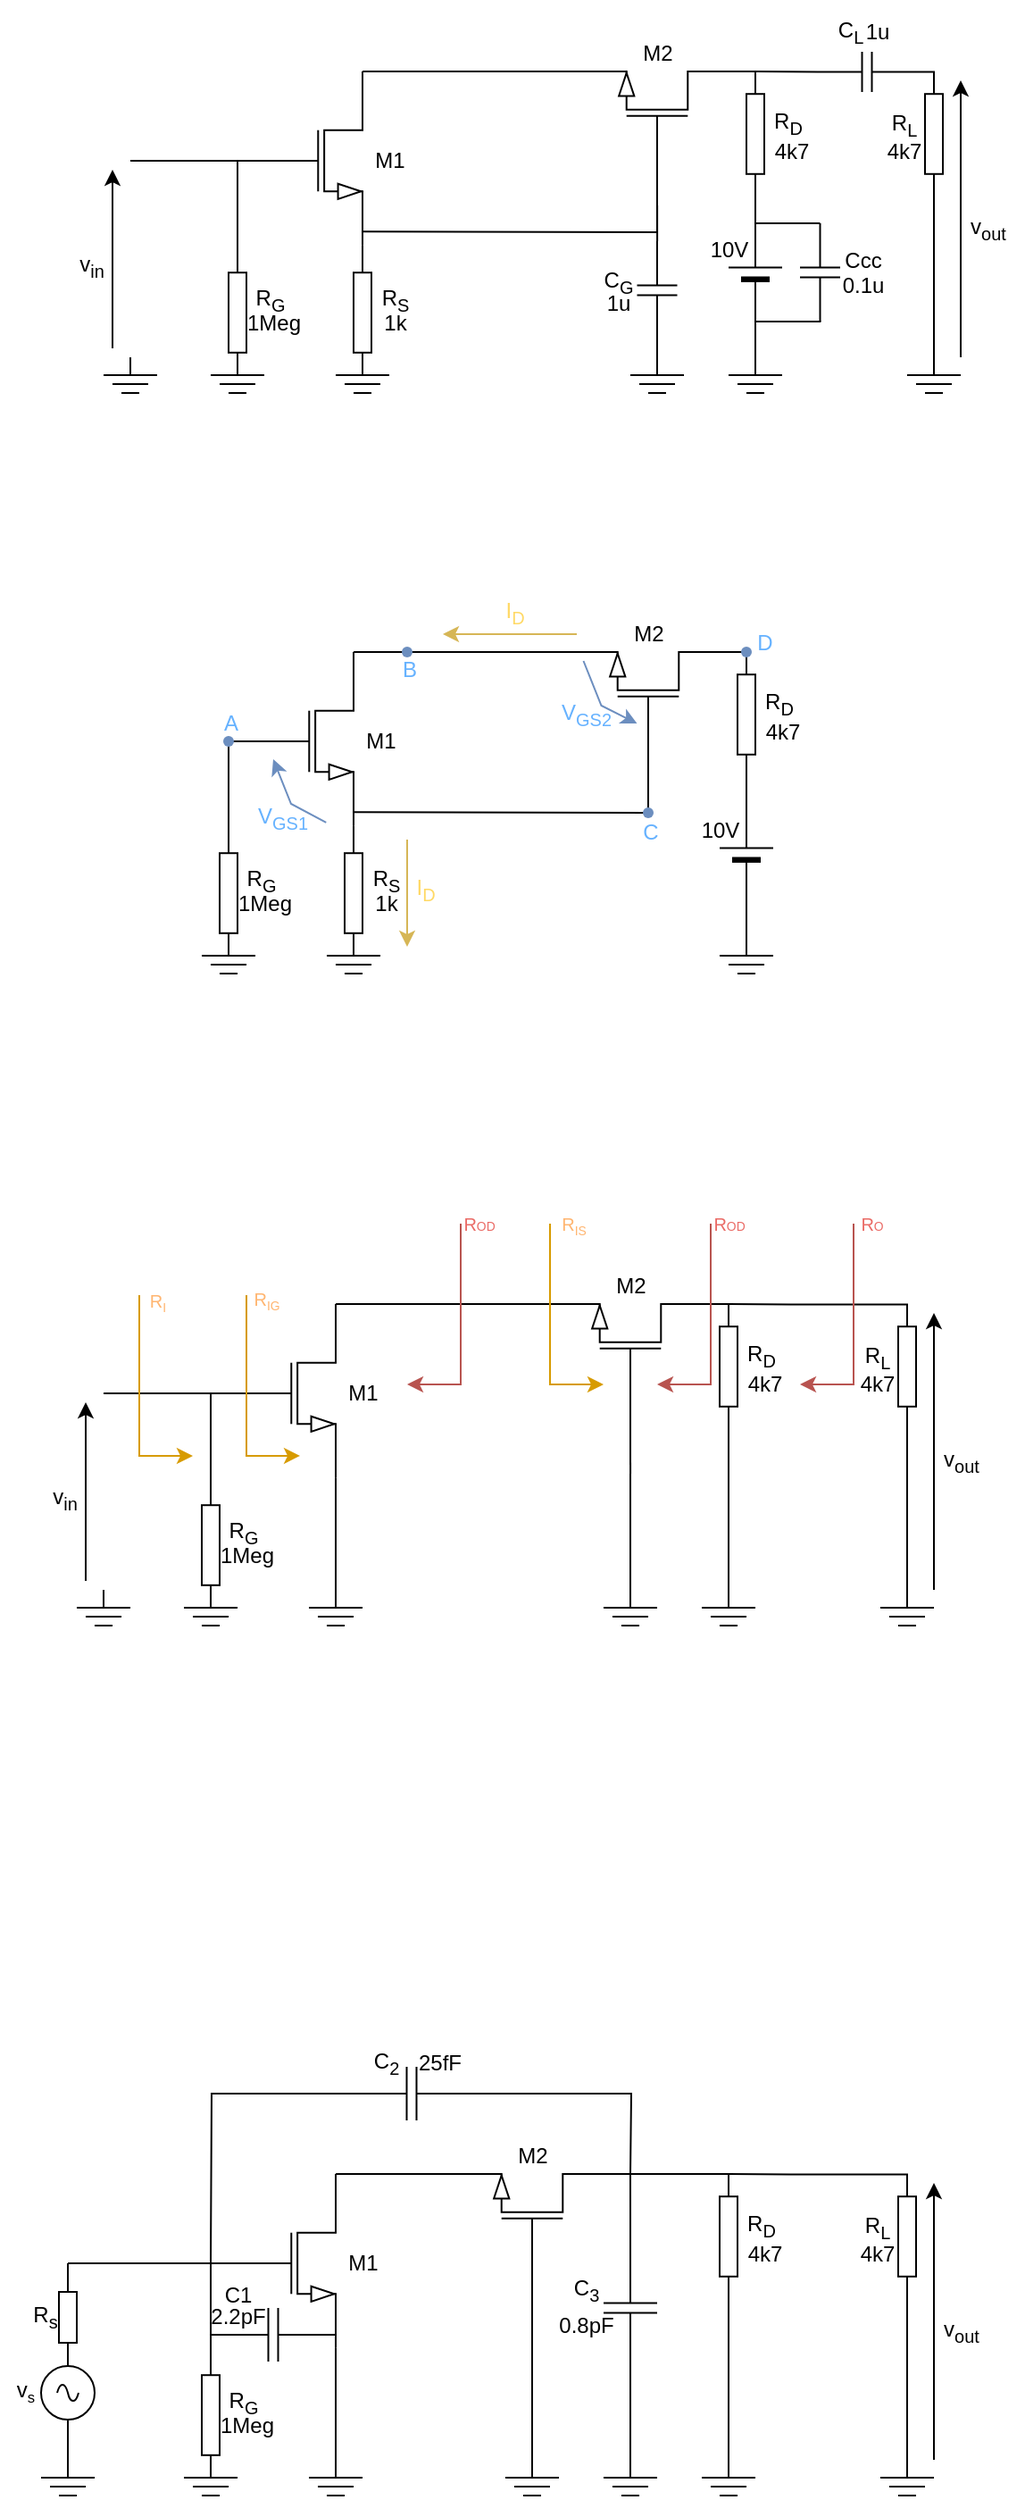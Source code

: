 <mxfile version="26.1.1">
  <diagram name="Page-1" id="X_OiJd69XVTkV4uMX9PB">
    <mxGraphModel dx="683" dy="391" grid="0" gridSize="5" guides="1" tooltips="1" connect="1" arrows="1" fold="1" page="1" pageScale="1" pageWidth="3300" pageHeight="4681" math="0" shadow="0">
      <root>
        <mxCell id="0" />
        <mxCell id="1" parent="0" />
        <mxCell id="dwo3FNI6d7-O0YS7IWEH-1" value="" style="verticalLabelPosition=bottom;shadow=0;dashed=0;align=center;html=1;verticalAlign=top;shape=mxgraph.electrical.transistors.nmos;pointerEvents=1;" parent="1" vertex="1">
          <mxGeometry x="420" y="430" width="60" height="100" as="geometry" />
        </mxCell>
        <mxCell id="dwo3FNI6d7-O0YS7IWEH-2" value="" style="verticalLabelPosition=bottom;shadow=0;dashed=0;align=center;html=1;verticalAlign=top;shape=mxgraph.electrical.transistors.nmos;pointerEvents=1;direction=north;flipH=1;" parent="1" vertex="1">
          <mxGeometry x="580" y="430" width="130" height="60" as="geometry" />
        </mxCell>
        <mxCell id="dwo3FNI6d7-O0YS7IWEH-5" value="" style="pointerEvents=1;verticalLabelPosition=bottom;shadow=0;dashed=0;align=center;html=1;verticalAlign=top;shape=mxgraph.electrical.resistors.resistor_1;direction=south;" parent="1" vertex="1">
          <mxGeometry x="475" y="530" width="10" height="70" as="geometry" />
        </mxCell>
        <mxCell id="dwo3FNI6d7-O0YS7IWEH-6" style="edgeStyle=orthogonalEdgeStyle;rounded=0;orthogonalLoop=1;jettySize=auto;html=1;exitX=1;exitY=1;exitDx=0;exitDy=0;exitPerimeter=0;endArrow=none;startFill=0;" parent="1" source="dwo3FNI6d7-O0YS7IWEH-1" edge="1">
          <mxGeometry relative="1" as="geometry">
            <mxPoint x="480" y="530" as="targetPoint" />
          </mxGeometry>
        </mxCell>
        <mxCell id="dwo3FNI6d7-O0YS7IWEH-8" value="" style="endArrow=none;html=1;rounded=0;entryX=1;entryY=1.679;entryDx=0;entryDy=0;entryPerimeter=0;" parent="1" target="dwo3FNI6d7-O0YS7IWEH-2" edge="1">
          <mxGeometry width="50" height="50" relative="1" as="geometry">
            <mxPoint x="480" y="430" as="sourcePoint" />
            <mxPoint x="570" y="430" as="targetPoint" />
          </mxGeometry>
        </mxCell>
        <mxCell id="dwo3FNI6d7-O0YS7IWEH-9" value="" style="endArrow=none;html=1;rounded=0;exitX=1;exitY=0.046;exitDx=0;exitDy=0;exitPerimeter=0;" parent="1" source="dwo3FNI6d7-O0YS7IWEH-1" edge="1">
          <mxGeometry width="50" height="50" relative="1" as="geometry">
            <mxPoint x="510" y="550" as="sourcePoint" />
            <mxPoint x="480" y="430" as="targetPoint" />
          </mxGeometry>
        </mxCell>
        <mxCell id="dwo3FNI6d7-O0YS7IWEH-10" value="" style="pointerEvents=1;verticalLabelPosition=bottom;shadow=0;dashed=0;align=center;html=1;verticalAlign=top;shape=mxgraph.electrical.resistors.resistor_1;direction=south;" parent="1" vertex="1">
          <mxGeometry x="405" y="530" width="10" height="70" as="geometry" />
        </mxCell>
        <mxCell id="dwo3FNI6d7-O0YS7IWEH-11" value="" style="endArrow=none;html=1;rounded=0;entryX=0;entryY=0.5;entryDx=0;entryDy=0;entryPerimeter=0;" parent="1" target="dwo3FNI6d7-O0YS7IWEH-1" edge="1">
          <mxGeometry width="50" height="50" relative="1" as="geometry">
            <mxPoint x="410" y="480" as="sourcePoint" />
            <mxPoint x="580" y="500" as="targetPoint" />
          </mxGeometry>
        </mxCell>
        <mxCell id="dwo3FNI6d7-O0YS7IWEH-12" value="" style="endArrow=none;html=1;rounded=0;exitX=0;exitY=0.5;exitDx=0;exitDy=0;exitPerimeter=0;" parent="1" source="dwo3FNI6d7-O0YS7IWEH-10" edge="1">
          <mxGeometry width="50" height="50" relative="1" as="geometry">
            <mxPoint x="530" y="550" as="sourcePoint" />
            <mxPoint x="410" y="480" as="targetPoint" />
          </mxGeometry>
        </mxCell>
        <mxCell id="dwo3FNI6d7-O0YS7IWEH-20" value="" style="endArrow=none;html=1;rounded=0;" parent="1" edge="1">
          <mxGeometry width="50" height="50" relative="1" as="geometry">
            <mxPoint x="465" y="600" as="sourcePoint" />
            <mxPoint x="495" y="600" as="targetPoint" />
          </mxGeometry>
        </mxCell>
        <mxCell id="dwo3FNI6d7-O0YS7IWEH-21" value="" style="endArrow=none;html=1;rounded=0;" parent="1" edge="1">
          <mxGeometry width="50" height="50" relative="1" as="geometry">
            <mxPoint x="470" y="605" as="sourcePoint" />
            <mxPoint x="490" y="605" as="targetPoint" />
          </mxGeometry>
        </mxCell>
        <mxCell id="dwo3FNI6d7-O0YS7IWEH-22" value="" style="endArrow=none;html=1;rounded=0;" parent="1" edge="1">
          <mxGeometry width="50" height="50" relative="1" as="geometry">
            <mxPoint x="475" y="610" as="sourcePoint" />
            <mxPoint x="485" y="610" as="targetPoint" />
          </mxGeometry>
        </mxCell>
        <mxCell id="dwo3FNI6d7-O0YS7IWEH-23" value="" style="endArrow=none;html=1;rounded=0;" parent="1" edge="1">
          <mxGeometry width="50" height="50" relative="1" as="geometry">
            <mxPoint x="395" y="600" as="sourcePoint" />
            <mxPoint x="425" y="600" as="targetPoint" />
          </mxGeometry>
        </mxCell>
        <mxCell id="dwo3FNI6d7-O0YS7IWEH-24" value="" style="endArrow=none;html=1;rounded=0;" parent="1" edge="1">
          <mxGeometry width="50" height="50" relative="1" as="geometry">
            <mxPoint x="400" y="605" as="sourcePoint" />
            <mxPoint x="420" y="605" as="targetPoint" />
          </mxGeometry>
        </mxCell>
        <mxCell id="dwo3FNI6d7-O0YS7IWEH-25" value="" style="endArrow=none;html=1;rounded=0;" parent="1" edge="1">
          <mxGeometry width="50" height="50" relative="1" as="geometry">
            <mxPoint x="405" y="610" as="sourcePoint" />
            <mxPoint x="415" y="610" as="targetPoint" />
          </mxGeometry>
        </mxCell>
        <mxCell id="dwo3FNI6d7-O0YS7IWEH-26" value="" style="endArrow=none;html=1;rounded=0;exitX=1;exitY=0.92;exitDx=0;exitDy=0;exitPerimeter=0;entryX=-0.5;entryY=0.5;entryDx=0;entryDy=0;entryPerimeter=0;" parent="1" source="dwo3FNI6d7-O0YS7IWEH-1" target="dwo3FNI6d7-O0YS7IWEH-2" edge="1">
          <mxGeometry width="50" height="50" relative="1" as="geometry">
            <mxPoint x="610" y="500" as="sourcePoint" />
            <mxPoint x="660" y="450" as="targetPoint" />
          </mxGeometry>
        </mxCell>
        <mxCell id="dwo3FNI6d7-O0YS7IWEH-27" value="" style="endArrow=none;html=1;rounded=0;exitX=0;exitY=0.5;exitDx=0;exitDy=0;exitPerimeter=0;" parent="1" source="dwo3FNI6d7-O0YS7IWEH-2" edge="1">
          <mxGeometry width="50" height="50" relative="1" as="geometry">
            <mxPoint x="560" y="585" as="sourcePoint" />
            <mxPoint x="645" y="520" as="targetPoint" />
          </mxGeometry>
        </mxCell>
        <mxCell id="dwo3FNI6d7-O0YS7IWEH-28" value="" style="pointerEvents=1;verticalLabelPosition=bottom;shadow=0;dashed=0;align=center;html=1;verticalAlign=top;shape=mxgraph.electrical.resistors.resistor_1;direction=south;" parent="1" vertex="1">
          <mxGeometry x="695" y="430" width="10" height="70" as="geometry" />
        </mxCell>
        <mxCell id="dwo3FNI6d7-O0YS7IWEH-29" value="" style="endArrow=none;html=1;rounded=0;entryX=0;entryY=0.5;entryDx=0;entryDy=0;entryPerimeter=0;exitX=1;exitY=-0.679;exitDx=0;exitDy=0;exitPerimeter=0;" parent="1" source="dwo3FNI6d7-O0YS7IWEH-2" target="dwo3FNI6d7-O0YS7IWEH-28" edge="1">
          <mxGeometry width="50" height="50" relative="1" as="geometry">
            <mxPoint x="630" y="485" as="sourcePoint" />
            <mxPoint x="680" y="435" as="targetPoint" />
          </mxGeometry>
        </mxCell>
        <mxCell id="dwo3FNI6d7-O0YS7IWEH-31" style="edgeStyle=orthogonalEdgeStyle;rounded=0;orthogonalLoop=1;jettySize=auto;html=1;exitX=1;exitY=0.5;exitDx=0;exitDy=0;exitPerimeter=0;endArrow=none;startFill=0;" parent="1" source="dwo3FNI6d7-O0YS7IWEH-30" edge="1">
          <mxGeometry relative="1" as="geometry">
            <mxPoint x="645" y="600" as="targetPoint" />
          </mxGeometry>
        </mxCell>
        <mxCell id="dwo3FNI6d7-O0YS7IWEH-35" style="edgeStyle=orthogonalEdgeStyle;rounded=0;orthogonalLoop=1;jettySize=auto;html=1;endArrow=none;startFill=0;" parent="1" source="dwo3FNI6d7-O0YS7IWEH-30" edge="1">
          <mxGeometry relative="1" as="geometry">
            <mxPoint x="645" y="515" as="targetPoint" />
          </mxGeometry>
        </mxCell>
        <mxCell id="dwo3FNI6d7-O0YS7IWEH-30" value="" style="pointerEvents=1;verticalLabelPosition=bottom;shadow=0;dashed=0;align=center;html=1;verticalAlign=top;shape=mxgraph.electrical.capacitors.capacitor_1;direction=south;" parent="1" vertex="1">
          <mxGeometry x="633.75" y="525" width="22.5" height="55" as="geometry" />
        </mxCell>
        <mxCell id="dwo3FNI6d7-O0YS7IWEH-32" value="" style="endArrow=none;html=1;rounded=0;" parent="1" edge="1">
          <mxGeometry width="50" height="50" relative="1" as="geometry">
            <mxPoint x="630" y="600" as="sourcePoint" />
            <mxPoint x="660" y="600" as="targetPoint" />
          </mxGeometry>
        </mxCell>
        <mxCell id="dwo3FNI6d7-O0YS7IWEH-33" value="" style="endArrow=none;html=1;rounded=0;" parent="1" edge="1">
          <mxGeometry width="50" height="50" relative="1" as="geometry">
            <mxPoint x="635" y="605" as="sourcePoint" />
            <mxPoint x="655" y="605" as="targetPoint" />
          </mxGeometry>
        </mxCell>
        <mxCell id="dwo3FNI6d7-O0YS7IWEH-34" value="" style="endArrow=none;html=1;rounded=0;" parent="1" edge="1">
          <mxGeometry width="50" height="50" relative="1" as="geometry">
            <mxPoint x="640" y="610" as="sourcePoint" />
            <mxPoint x="650" y="610" as="targetPoint" />
          </mxGeometry>
        </mxCell>
        <mxCell id="dwo3FNI6d7-O0YS7IWEH-37" value="" style="verticalLabelPosition=bottom;shadow=0;dashed=0;align=center;fillColor=strokeColor;html=1;verticalAlign=top;strokeWidth=1;shape=mxgraph.electrical.miscellaneous.monocell_battery;direction=north;" parent="1" vertex="1">
          <mxGeometry x="685" y="515" width="30" height="55" as="geometry" />
        </mxCell>
        <mxCell id="dwo3FNI6d7-O0YS7IWEH-38" value="" style="pointerEvents=1;verticalLabelPosition=bottom;shadow=0;dashed=0;align=center;html=1;verticalAlign=top;shape=mxgraph.electrical.capacitors.capacitor_1;direction=south;" parent="1" vertex="1">
          <mxGeometry x="725" y="515" width="22.5" height="55" as="geometry" />
        </mxCell>
        <mxCell id="dwo3FNI6d7-O0YS7IWEH-39" value="" style="endArrow=none;html=1;rounded=0;entryX=0;entryY=0.5;entryDx=0;entryDy=0;entryPerimeter=0;exitX=1;exitY=0.5;exitDx=0;exitDy=0;exitPerimeter=0;" parent="1" source="dwo3FNI6d7-O0YS7IWEH-37" target="dwo3FNI6d7-O0YS7IWEH-38" edge="1">
          <mxGeometry width="50" height="50" relative="1" as="geometry">
            <mxPoint x="625" y="550" as="sourcePoint" />
            <mxPoint x="675" y="500" as="targetPoint" />
          </mxGeometry>
        </mxCell>
        <mxCell id="dwo3FNI6d7-O0YS7IWEH-40" value="" style="endArrow=none;html=1;rounded=0;exitX=0;exitY=0.5;exitDx=0;exitDy=0;exitPerimeter=0;" parent="1" source="dwo3FNI6d7-O0YS7IWEH-37" edge="1">
          <mxGeometry width="50" height="50" relative="1" as="geometry">
            <mxPoint x="690" y="620" as="sourcePoint" />
            <mxPoint x="736.7" y="570" as="targetPoint" />
          </mxGeometry>
        </mxCell>
        <mxCell id="dwo3FNI6d7-O0YS7IWEH-42" value="" style="endArrow=none;html=1;rounded=0;" parent="1" edge="1">
          <mxGeometry width="50" height="50" relative="1" as="geometry">
            <mxPoint x="700" y="600" as="sourcePoint" />
            <mxPoint x="700" y="570" as="targetPoint" />
          </mxGeometry>
        </mxCell>
        <mxCell id="dwo3FNI6d7-O0YS7IWEH-43" value="" style="endArrow=none;html=1;rounded=0;" parent="1" edge="1">
          <mxGeometry width="50" height="50" relative="1" as="geometry">
            <mxPoint x="685" y="600" as="sourcePoint" />
            <mxPoint x="715" y="600" as="targetPoint" />
          </mxGeometry>
        </mxCell>
        <mxCell id="dwo3FNI6d7-O0YS7IWEH-44" value="" style="endArrow=none;html=1;rounded=0;" parent="1" edge="1">
          <mxGeometry width="50" height="50" relative="1" as="geometry">
            <mxPoint x="690" y="605" as="sourcePoint" />
            <mxPoint x="710" y="605" as="targetPoint" />
          </mxGeometry>
        </mxCell>
        <mxCell id="dwo3FNI6d7-O0YS7IWEH-45" value="" style="endArrow=none;html=1;rounded=0;" parent="1" edge="1">
          <mxGeometry width="50" height="50" relative="1" as="geometry">
            <mxPoint x="695" y="610" as="sourcePoint" />
            <mxPoint x="705" y="610" as="targetPoint" />
          </mxGeometry>
        </mxCell>
        <mxCell id="dwo3FNI6d7-O0YS7IWEH-46" value="" style="endArrow=none;html=1;rounded=0;entryX=1;entryY=0.5;entryDx=0;entryDy=0;entryPerimeter=0;" parent="1" target="dwo3FNI6d7-O0YS7IWEH-28" edge="1">
          <mxGeometry width="50" height="50" relative="1" as="geometry">
            <mxPoint x="700" y="515" as="sourcePoint" />
            <mxPoint x="640" y="515" as="targetPoint" />
          </mxGeometry>
        </mxCell>
        <mxCell id="dwo3FNI6d7-O0YS7IWEH-47" value="" style="pointerEvents=1;verticalLabelPosition=bottom;shadow=0;dashed=0;align=center;html=1;verticalAlign=top;shape=mxgraph.electrical.capacitors.capacitor_1;direction=west;" parent="1" vertex="1">
          <mxGeometry x="735" y="419" width="55" height="22.5" as="geometry" />
        </mxCell>
        <mxCell id="dwo3FNI6d7-O0YS7IWEH-48" value="" style="endArrow=none;html=1;rounded=0;entryX=1;entryY=0.5;entryDx=0;entryDy=0;entryPerimeter=0;" parent="1" target="dwo3FNI6d7-O0YS7IWEH-47" edge="1">
          <mxGeometry width="50" height="50" relative="1" as="geometry">
            <mxPoint x="700" y="430" as="sourcePoint" />
            <mxPoint x="760" y="415" as="targetPoint" />
          </mxGeometry>
        </mxCell>
        <mxCell id="dwo3FNI6d7-O0YS7IWEH-49" value="" style="pointerEvents=1;verticalLabelPosition=bottom;shadow=0;dashed=0;align=center;html=1;verticalAlign=top;shape=mxgraph.electrical.resistors.resistor_1;direction=south;" parent="1" vertex="1">
          <mxGeometry x="795" y="430" width="10" height="70" as="geometry" />
        </mxCell>
        <mxCell id="dwo3FNI6d7-O0YS7IWEH-51" value="" style="endArrow=none;html=1;rounded=0;exitX=0;exitY=0.5;exitDx=0;exitDy=0;exitPerimeter=0;" parent="1" source="dwo3FNI6d7-O0YS7IWEH-47" edge="1">
          <mxGeometry width="50" height="50" relative="1" as="geometry">
            <mxPoint x="755" y="495" as="sourcePoint" />
            <mxPoint x="800.5" y="430.2" as="targetPoint" />
          </mxGeometry>
        </mxCell>
        <mxCell id="dwo3FNI6d7-O0YS7IWEH-55" value="" style="endArrow=none;html=1;rounded=0;" parent="1" edge="1">
          <mxGeometry width="50" height="50" relative="1" as="geometry">
            <mxPoint x="785" y="600" as="sourcePoint" />
            <mxPoint x="815" y="600" as="targetPoint" />
          </mxGeometry>
        </mxCell>
        <mxCell id="dwo3FNI6d7-O0YS7IWEH-56" value="" style="endArrow=none;html=1;rounded=0;" parent="1" edge="1">
          <mxGeometry width="50" height="50" relative="1" as="geometry">
            <mxPoint x="790" y="605" as="sourcePoint" />
            <mxPoint x="810" y="605" as="targetPoint" />
          </mxGeometry>
        </mxCell>
        <mxCell id="dwo3FNI6d7-O0YS7IWEH-57" value="" style="endArrow=none;html=1;rounded=0;" parent="1" edge="1">
          <mxGeometry width="50" height="50" relative="1" as="geometry">
            <mxPoint x="795" y="610" as="sourcePoint" />
            <mxPoint x="805" y="610" as="targetPoint" />
          </mxGeometry>
        </mxCell>
        <mxCell id="dwo3FNI6d7-O0YS7IWEH-58" value="" style="endArrow=none;html=1;rounded=0;entryX=1;entryY=0.5;entryDx=0;entryDy=0;entryPerimeter=0;" parent="1" target="dwo3FNI6d7-O0YS7IWEH-49" edge="1">
          <mxGeometry width="50" height="50" relative="1" as="geometry">
            <mxPoint x="800" y="600" as="sourcePoint" />
            <mxPoint x="755" y="510" as="targetPoint" />
          </mxGeometry>
        </mxCell>
        <mxCell id="dwo3FNI6d7-O0YS7IWEH-59" value="" style="endArrow=none;html=1;rounded=0;" parent="1" edge="1">
          <mxGeometry width="50" height="50" relative="1" as="geometry">
            <mxPoint x="350" y="480" as="sourcePoint" />
            <mxPoint x="410" y="480" as="targetPoint" />
          </mxGeometry>
        </mxCell>
        <mxCell id="dwo3FNI6d7-O0YS7IWEH-63" value="" style="endArrow=none;html=1;rounded=0;" parent="1" edge="1">
          <mxGeometry width="50" height="50" relative="1" as="geometry">
            <mxPoint x="335" y="600" as="sourcePoint" />
            <mxPoint x="365" y="600" as="targetPoint" />
          </mxGeometry>
        </mxCell>
        <mxCell id="dwo3FNI6d7-O0YS7IWEH-64" value="" style="endArrow=none;html=1;rounded=0;" parent="1" edge="1">
          <mxGeometry width="50" height="50" relative="1" as="geometry">
            <mxPoint x="340" y="605" as="sourcePoint" />
            <mxPoint x="360" y="605" as="targetPoint" />
          </mxGeometry>
        </mxCell>
        <mxCell id="dwo3FNI6d7-O0YS7IWEH-65" value="" style="endArrow=none;html=1;rounded=0;" parent="1" edge="1">
          <mxGeometry width="50" height="50" relative="1" as="geometry">
            <mxPoint x="345" y="610" as="sourcePoint" />
            <mxPoint x="355" y="610" as="targetPoint" />
          </mxGeometry>
        </mxCell>
        <mxCell id="dwo3FNI6d7-O0YS7IWEH-66" value="" style="endArrow=none;html=1;rounded=0;" parent="1" edge="1">
          <mxGeometry width="50" height="50" relative="1" as="geometry">
            <mxPoint x="350" y="600" as="sourcePoint" />
            <mxPoint x="350" y="590" as="targetPoint" />
          </mxGeometry>
        </mxCell>
        <mxCell id="dwo3FNI6d7-O0YS7IWEH-67" value="" style="endArrow=classic;html=1;rounded=0;" parent="1" edge="1">
          <mxGeometry width="50" height="50" relative="1" as="geometry">
            <mxPoint x="340" y="585" as="sourcePoint" />
            <mxPoint x="340" y="485" as="targetPoint" />
          </mxGeometry>
        </mxCell>
        <mxCell id="dwo3FNI6d7-O0YS7IWEH-68" value="v&lt;sub&gt;in&lt;/sub&gt;" style="text;html=1;align=center;verticalAlign=middle;resizable=0;points=[];autosize=1;strokeColor=none;fillColor=none;" parent="1" vertex="1">
          <mxGeometry x="310" y="521" width="35" height="35" as="geometry" />
        </mxCell>
        <mxCell id="dwo3FNI6d7-O0YS7IWEH-69" value="" style="endArrow=classic;html=1;rounded=0;" parent="1" edge="1">
          <mxGeometry width="50" height="50" relative="1" as="geometry">
            <mxPoint x="815" y="590" as="sourcePoint" />
            <mxPoint x="815" y="435" as="targetPoint" />
          </mxGeometry>
        </mxCell>
        <mxCell id="dwo3FNI6d7-O0YS7IWEH-70" value="v&lt;sub&gt;out&lt;/sub&gt;" style="text;html=1;align=center;verticalAlign=middle;resizable=0;points=[];autosize=1;strokeColor=none;fillColor=none;" parent="1" vertex="1">
          <mxGeometry x="810" y="500" width="40" height="35" as="geometry" />
        </mxCell>
        <mxCell id="dwo3FNI6d7-O0YS7IWEH-71" value="4k7" style="text;html=1;align=center;verticalAlign=middle;resizable=0;points=[];autosize=1;strokeColor=none;fillColor=none;" parent="1" vertex="1">
          <mxGeometry x="700" y="460" width="40" height="30" as="geometry" />
        </mxCell>
        <mxCell id="dwo3FNI6d7-O0YS7IWEH-72" value="R&lt;sub&gt;D&lt;/sub&gt;" style="text;html=1;align=center;verticalAlign=middle;resizable=0;points=[];autosize=1;strokeColor=none;fillColor=none;" parent="1" vertex="1">
          <mxGeometry x="700" y="441.5" width="35" height="35" as="geometry" />
        </mxCell>
        <mxCell id="dwo3FNI6d7-O0YS7IWEH-73" value="R&lt;sub&gt;L&lt;/sub&gt;" style="text;html=1;align=center;verticalAlign=middle;resizable=0;points=[];autosize=1;strokeColor=none;fillColor=none;" parent="1" vertex="1">
          <mxGeometry x="765" y="442.5" width="35" height="35" as="geometry" />
        </mxCell>
        <mxCell id="dwo3FNI6d7-O0YS7IWEH-74" value="4k7" style="text;html=1;align=center;verticalAlign=middle;resizable=0;points=[];autosize=1;strokeColor=none;fillColor=none;" parent="1" vertex="1">
          <mxGeometry x="762.5" y="460" width="40" height="30" as="geometry" />
        </mxCell>
        <mxCell id="dwo3FNI6d7-O0YS7IWEH-76" value="Ccc" style="text;html=1;align=center;verticalAlign=middle;resizable=0;points=[];autosize=1;strokeColor=none;fillColor=none;" parent="1" vertex="1">
          <mxGeometry x="740" y="521" width="40" height="30" as="geometry" />
        </mxCell>
        <mxCell id="dwo3FNI6d7-O0YS7IWEH-77" value="0.1u" style="text;html=1;align=center;verticalAlign=middle;resizable=0;points=[];autosize=1;strokeColor=none;fillColor=none;" parent="1" vertex="1">
          <mxGeometry x="737.5" y="535" width="45" height="30" as="geometry" />
        </mxCell>
        <mxCell id="dwo3FNI6d7-O0YS7IWEH-78" value="C&lt;sub&gt;L&lt;/sub&gt;" style="text;html=1;align=center;verticalAlign=middle;resizable=0;points=[];autosize=1;strokeColor=none;fillColor=none;" parent="1" vertex="1">
          <mxGeometry x="735" y="390" width="35" height="35" as="geometry" />
        </mxCell>
        <mxCell id="dwo3FNI6d7-O0YS7IWEH-79" value="1u" style="text;html=1;align=center;verticalAlign=middle;resizable=0;points=[];autosize=1;strokeColor=none;fillColor=none;" parent="1" vertex="1">
          <mxGeometry x="750" y="392.5" width="35" height="30" as="geometry" />
        </mxCell>
        <mxCell id="dwo3FNI6d7-O0YS7IWEH-80" value="R&lt;sub&gt;S&lt;/sub&gt;" style="text;html=1;align=center;verticalAlign=middle;resizable=0;points=[];autosize=1;strokeColor=none;fillColor=none;" parent="1" vertex="1">
          <mxGeometry x="480" y="540" width="35" height="35" as="geometry" />
        </mxCell>
        <mxCell id="dwo3FNI6d7-O0YS7IWEH-81" value="1k" style="text;html=1;align=center;verticalAlign=middle;resizable=0;points=[];autosize=1;strokeColor=none;fillColor=none;" parent="1" vertex="1">
          <mxGeometry x="480" y="556" width="35" height="30" as="geometry" />
        </mxCell>
        <mxCell id="dwo3FNI6d7-O0YS7IWEH-82" value="C&lt;sub&gt;G&lt;/sub&gt;" style="text;html=1;align=center;verticalAlign=middle;resizable=0;points=[];autosize=1;strokeColor=none;fillColor=none;" parent="1" vertex="1">
          <mxGeometry x="605" y="530" width="35" height="35" as="geometry" />
        </mxCell>
        <mxCell id="dwo3FNI6d7-O0YS7IWEH-83" value="1u" style="text;html=1;align=center;verticalAlign=middle;resizable=0;points=[];autosize=1;strokeColor=none;fillColor=none;" parent="1" vertex="1">
          <mxGeometry x="605" y="545" width="35" height="30" as="geometry" />
        </mxCell>
        <mxCell id="dwo3FNI6d7-O0YS7IWEH-84" value="R&lt;sub&gt;G&lt;/sub&gt;" style="text;html=1;align=center;verticalAlign=middle;resizable=0;points=[];autosize=1;strokeColor=none;fillColor=none;" parent="1" vertex="1">
          <mxGeometry x="410" y="540" width="35" height="35" as="geometry" />
        </mxCell>
        <mxCell id="dwo3FNI6d7-O0YS7IWEH-85" value="1Meg" style="text;html=1;align=center;verticalAlign=middle;resizable=0;points=[];autosize=1;strokeColor=none;fillColor=none;" parent="1" vertex="1">
          <mxGeometry x="405" y="556" width="50" height="30" as="geometry" />
        </mxCell>
        <mxCell id="dwo3FNI6d7-O0YS7IWEH-86" value="M1" style="text;html=1;align=center;verticalAlign=middle;resizable=0;points=[];autosize=1;strokeColor=none;fillColor=none;" parent="1" vertex="1">
          <mxGeometry x="475" y="465" width="40" height="30" as="geometry" />
        </mxCell>
        <mxCell id="dwo3FNI6d7-O0YS7IWEH-87" value="M2" style="text;html=1;align=center;verticalAlign=middle;resizable=0;points=[];autosize=1;strokeColor=none;fillColor=none;" parent="1" vertex="1">
          <mxGeometry x="625" y="405" width="40" height="30" as="geometry" />
        </mxCell>
        <mxCell id="dwo3FNI6d7-O0YS7IWEH-88" value="" style="verticalLabelPosition=bottom;shadow=0;dashed=0;align=center;html=1;verticalAlign=top;shape=mxgraph.electrical.transistors.nmos;pointerEvents=1;" parent="1" vertex="1">
          <mxGeometry x="415" y="755" width="60" height="100" as="geometry" />
        </mxCell>
        <mxCell id="dwo3FNI6d7-O0YS7IWEH-89" value="" style="verticalLabelPosition=bottom;shadow=0;dashed=0;align=center;html=1;verticalAlign=top;shape=mxgraph.electrical.transistors.nmos;pointerEvents=1;direction=north;flipH=1;" parent="1" vertex="1">
          <mxGeometry x="575" y="755" width="130" height="60" as="geometry" />
        </mxCell>
        <mxCell id="dwo3FNI6d7-O0YS7IWEH-90" value="" style="pointerEvents=1;verticalLabelPosition=bottom;shadow=0;dashed=0;align=center;html=1;verticalAlign=top;shape=mxgraph.electrical.resistors.resistor_1;direction=south;" parent="1" vertex="1">
          <mxGeometry x="470" y="855" width="10" height="70" as="geometry" />
        </mxCell>
        <mxCell id="dwo3FNI6d7-O0YS7IWEH-91" style="edgeStyle=orthogonalEdgeStyle;rounded=0;orthogonalLoop=1;jettySize=auto;html=1;exitX=1;exitY=1;exitDx=0;exitDy=0;exitPerimeter=0;endArrow=none;startFill=0;" parent="1" source="dwo3FNI6d7-O0YS7IWEH-88" edge="1">
          <mxGeometry relative="1" as="geometry">
            <mxPoint x="475" y="855" as="targetPoint" />
          </mxGeometry>
        </mxCell>
        <mxCell id="dwo3FNI6d7-O0YS7IWEH-92" value="" style="endArrow=none;html=1;rounded=0;entryX=1;entryY=1.679;entryDx=0;entryDy=0;entryPerimeter=0;" parent="1" target="dwo3FNI6d7-O0YS7IWEH-89" edge="1">
          <mxGeometry width="50" height="50" relative="1" as="geometry">
            <mxPoint x="475" y="755" as="sourcePoint" />
            <mxPoint x="565" y="755" as="targetPoint" />
          </mxGeometry>
        </mxCell>
        <mxCell id="dwo3FNI6d7-O0YS7IWEH-93" value="" style="endArrow=none;html=1;rounded=0;exitX=1;exitY=0.046;exitDx=0;exitDy=0;exitPerimeter=0;" parent="1" source="dwo3FNI6d7-O0YS7IWEH-88" edge="1">
          <mxGeometry width="50" height="50" relative="1" as="geometry">
            <mxPoint x="505" y="875" as="sourcePoint" />
            <mxPoint x="475" y="755" as="targetPoint" />
          </mxGeometry>
        </mxCell>
        <mxCell id="dwo3FNI6d7-O0YS7IWEH-94" value="" style="pointerEvents=1;verticalLabelPosition=bottom;shadow=0;dashed=0;align=center;html=1;verticalAlign=top;shape=mxgraph.electrical.resistors.resistor_1;direction=south;" parent="1" vertex="1">
          <mxGeometry x="400" y="855" width="10" height="70" as="geometry" />
        </mxCell>
        <mxCell id="dwo3FNI6d7-O0YS7IWEH-95" value="" style="endArrow=none;html=1;rounded=0;entryX=0;entryY=0.5;entryDx=0;entryDy=0;entryPerimeter=0;" parent="1" target="dwo3FNI6d7-O0YS7IWEH-88" edge="1">
          <mxGeometry width="50" height="50" relative="1" as="geometry">
            <mxPoint x="405" y="805" as="sourcePoint" />
            <mxPoint x="575" y="825" as="targetPoint" />
          </mxGeometry>
        </mxCell>
        <mxCell id="dwo3FNI6d7-O0YS7IWEH-96" value="" style="endArrow=none;html=1;rounded=0;exitDx=0;exitDy=0;exitPerimeter=0;" parent="1" source="dwo3FNI6d7-O0YS7IWEH-174" edge="1">
          <mxGeometry width="50" height="50" relative="1" as="geometry">
            <mxPoint x="525" y="875" as="sourcePoint" />
            <mxPoint x="405" y="805" as="targetPoint" />
          </mxGeometry>
        </mxCell>
        <mxCell id="dwo3FNI6d7-O0YS7IWEH-97" value="" style="endArrow=none;html=1;rounded=0;" parent="1" edge="1">
          <mxGeometry width="50" height="50" relative="1" as="geometry">
            <mxPoint x="460" y="925" as="sourcePoint" />
            <mxPoint x="490" y="925" as="targetPoint" />
          </mxGeometry>
        </mxCell>
        <mxCell id="dwo3FNI6d7-O0YS7IWEH-98" value="" style="endArrow=none;html=1;rounded=0;" parent="1" edge="1">
          <mxGeometry width="50" height="50" relative="1" as="geometry">
            <mxPoint x="465" y="930" as="sourcePoint" />
            <mxPoint x="485" y="930" as="targetPoint" />
          </mxGeometry>
        </mxCell>
        <mxCell id="dwo3FNI6d7-O0YS7IWEH-99" value="" style="endArrow=none;html=1;rounded=0;" parent="1" edge="1">
          <mxGeometry width="50" height="50" relative="1" as="geometry">
            <mxPoint x="470" y="935" as="sourcePoint" />
            <mxPoint x="480" y="935" as="targetPoint" />
          </mxGeometry>
        </mxCell>
        <mxCell id="dwo3FNI6d7-O0YS7IWEH-100" value="" style="endArrow=none;html=1;rounded=0;" parent="1" edge="1">
          <mxGeometry width="50" height="50" relative="1" as="geometry">
            <mxPoint x="390" y="925" as="sourcePoint" />
            <mxPoint x="420" y="925" as="targetPoint" />
          </mxGeometry>
        </mxCell>
        <mxCell id="dwo3FNI6d7-O0YS7IWEH-101" value="" style="endArrow=none;html=1;rounded=0;" parent="1" edge="1">
          <mxGeometry width="50" height="50" relative="1" as="geometry">
            <mxPoint x="395" y="930" as="sourcePoint" />
            <mxPoint x="415" y="930" as="targetPoint" />
          </mxGeometry>
        </mxCell>
        <mxCell id="dwo3FNI6d7-O0YS7IWEH-102" value="" style="endArrow=none;html=1;rounded=0;" parent="1" edge="1">
          <mxGeometry width="50" height="50" relative="1" as="geometry">
            <mxPoint x="400" y="935" as="sourcePoint" />
            <mxPoint x="410" y="935" as="targetPoint" />
          </mxGeometry>
        </mxCell>
        <mxCell id="dwo3FNI6d7-O0YS7IWEH-103" value="" style="endArrow=none;html=1;rounded=0;exitX=1;exitY=0.92;exitDx=0;exitDy=0;exitPerimeter=0;entryX=-0.5;entryY=0.5;entryDx=0;entryDy=0;entryPerimeter=0;" parent="1" source="dwo3FNI6d7-O0YS7IWEH-88" target="dwo3FNI6d7-O0YS7IWEH-89" edge="1">
          <mxGeometry width="50" height="50" relative="1" as="geometry">
            <mxPoint x="605" y="825" as="sourcePoint" />
            <mxPoint x="655" y="775" as="targetPoint" />
          </mxGeometry>
        </mxCell>
        <mxCell id="dwo3FNI6d7-O0YS7IWEH-104" value="" style="endArrow=none;html=1;rounded=0;exitX=0;exitY=0.5;exitDx=0;exitDy=0;exitPerimeter=0;" parent="1" source="dwo3FNI6d7-O0YS7IWEH-89" edge="1">
          <mxGeometry width="50" height="50" relative="1" as="geometry">
            <mxPoint x="555" y="910" as="sourcePoint" />
            <mxPoint x="640" y="845" as="targetPoint" />
          </mxGeometry>
        </mxCell>
        <mxCell id="dwo3FNI6d7-O0YS7IWEH-105" value="" style="pointerEvents=1;verticalLabelPosition=bottom;shadow=0;dashed=0;align=center;html=1;verticalAlign=top;shape=mxgraph.electrical.resistors.resistor_1;direction=south;" parent="1" vertex="1">
          <mxGeometry x="690" y="755" width="10" height="70" as="geometry" />
        </mxCell>
        <mxCell id="dwo3FNI6d7-O0YS7IWEH-106" value="" style="endArrow=none;html=1;rounded=0;entryX=0;entryY=0.5;entryDx=0;entryDy=0;entryPerimeter=0;exitX=1;exitY=-0.679;exitDx=0;exitDy=0;exitPerimeter=0;" parent="1" source="dwo3FNI6d7-O0YS7IWEH-89" target="dwo3FNI6d7-O0YS7IWEH-105" edge="1">
          <mxGeometry width="50" height="50" relative="1" as="geometry">
            <mxPoint x="625" y="810" as="sourcePoint" />
            <mxPoint x="675" y="760" as="targetPoint" />
          </mxGeometry>
        </mxCell>
        <mxCell id="dwo3FNI6d7-O0YS7IWEH-113" value="" style="verticalLabelPosition=bottom;shadow=0;dashed=0;align=center;fillColor=strokeColor;html=1;verticalAlign=top;strokeWidth=1;shape=mxgraph.electrical.miscellaneous.monocell_battery;direction=north;" parent="1" vertex="1">
          <mxGeometry x="680" y="840" width="30" height="55" as="geometry" />
        </mxCell>
        <mxCell id="dwo3FNI6d7-O0YS7IWEH-117" value="" style="endArrow=none;html=1;rounded=0;" parent="1" edge="1">
          <mxGeometry width="50" height="50" relative="1" as="geometry">
            <mxPoint x="695" y="925" as="sourcePoint" />
            <mxPoint x="695" y="895" as="targetPoint" />
          </mxGeometry>
        </mxCell>
        <mxCell id="dwo3FNI6d7-O0YS7IWEH-118" value="" style="endArrow=none;html=1;rounded=0;" parent="1" edge="1">
          <mxGeometry width="50" height="50" relative="1" as="geometry">
            <mxPoint x="680" y="925" as="sourcePoint" />
            <mxPoint x="710" y="925" as="targetPoint" />
          </mxGeometry>
        </mxCell>
        <mxCell id="dwo3FNI6d7-O0YS7IWEH-119" value="" style="endArrow=none;html=1;rounded=0;" parent="1" edge="1">
          <mxGeometry width="50" height="50" relative="1" as="geometry">
            <mxPoint x="685" y="930" as="sourcePoint" />
            <mxPoint x="705" y="930" as="targetPoint" />
          </mxGeometry>
        </mxCell>
        <mxCell id="dwo3FNI6d7-O0YS7IWEH-120" value="" style="endArrow=none;html=1;rounded=0;" parent="1" edge="1">
          <mxGeometry width="50" height="50" relative="1" as="geometry">
            <mxPoint x="690" y="935" as="sourcePoint" />
            <mxPoint x="700" y="935" as="targetPoint" />
          </mxGeometry>
        </mxCell>
        <mxCell id="dwo3FNI6d7-O0YS7IWEH-121" value="" style="endArrow=none;html=1;rounded=0;entryX=1;entryY=0.5;entryDx=0;entryDy=0;entryPerimeter=0;" parent="1" target="dwo3FNI6d7-O0YS7IWEH-105" edge="1">
          <mxGeometry width="50" height="50" relative="1" as="geometry">
            <mxPoint x="695" y="840" as="sourcePoint" />
            <mxPoint x="635" y="840" as="targetPoint" />
          </mxGeometry>
        </mxCell>
        <mxCell id="dwo3FNI6d7-O0YS7IWEH-139" value="4k7" style="text;html=1;align=center;verticalAlign=middle;resizable=0;points=[];autosize=1;strokeColor=none;fillColor=none;" parent="1" vertex="1">
          <mxGeometry x="695" y="785" width="40" height="30" as="geometry" />
        </mxCell>
        <mxCell id="dwo3FNI6d7-O0YS7IWEH-140" value="R&lt;sub&gt;D&lt;/sub&gt;" style="text;html=1;align=center;verticalAlign=middle;resizable=0;points=[];autosize=1;strokeColor=none;fillColor=none;" parent="1" vertex="1">
          <mxGeometry x="695" y="766.5" width="35" height="35" as="geometry" />
        </mxCell>
        <mxCell id="dwo3FNI6d7-O0YS7IWEH-147" value="R&lt;sub&gt;S&lt;/sub&gt;" style="text;html=1;align=center;verticalAlign=middle;resizable=0;points=[];autosize=1;strokeColor=none;fillColor=none;" parent="1" vertex="1">
          <mxGeometry x="475" y="865" width="35" height="35" as="geometry" />
        </mxCell>
        <mxCell id="dwo3FNI6d7-O0YS7IWEH-148" value="1k" style="text;html=1;align=center;verticalAlign=middle;resizable=0;points=[];autosize=1;strokeColor=none;fillColor=none;" parent="1" vertex="1">
          <mxGeometry x="475" y="881" width="35" height="30" as="geometry" />
        </mxCell>
        <mxCell id="dwo3FNI6d7-O0YS7IWEH-151" value="R&lt;sub&gt;G&lt;/sub&gt;" style="text;html=1;align=center;verticalAlign=middle;resizable=0;points=[];autosize=1;strokeColor=none;fillColor=none;" parent="1" vertex="1">
          <mxGeometry x="405" y="865" width="35" height="35" as="geometry" />
        </mxCell>
        <mxCell id="dwo3FNI6d7-O0YS7IWEH-152" value="1Meg" style="text;html=1;align=center;verticalAlign=middle;resizable=0;points=[];autosize=1;strokeColor=none;fillColor=none;" parent="1" vertex="1">
          <mxGeometry x="400" y="881" width="50" height="30" as="geometry" />
        </mxCell>
        <mxCell id="dwo3FNI6d7-O0YS7IWEH-153" value="M1" style="text;html=1;align=center;verticalAlign=middle;resizable=0;points=[];autosize=1;strokeColor=none;fillColor=none;" parent="1" vertex="1">
          <mxGeometry x="470" y="790" width="40" height="30" as="geometry" />
        </mxCell>
        <mxCell id="dwo3FNI6d7-O0YS7IWEH-154" value="M2" style="text;html=1;align=center;verticalAlign=middle;resizable=0;points=[];autosize=1;strokeColor=none;fillColor=none;" parent="1" vertex="1">
          <mxGeometry x="620" y="730" width="40" height="30" as="geometry" />
        </mxCell>
        <mxCell id="dwo3FNI6d7-O0YS7IWEH-155" value="10V" style="text;html=1;align=center;verticalAlign=middle;resizable=0;points=[];autosize=1;strokeColor=none;fillColor=none;" parent="1" vertex="1">
          <mxGeometry x="660" y="840" width="40" height="30" as="geometry" />
        </mxCell>
        <mxCell id="dwo3FNI6d7-O0YS7IWEH-156" value="10V" style="text;html=1;align=center;verticalAlign=middle;resizable=0;points=[];autosize=1;strokeColor=none;fillColor=none;" parent="1" vertex="1">
          <mxGeometry x="665" y="515" width="40" height="30" as="geometry" />
        </mxCell>
        <mxCell id="dwo3FNI6d7-O0YS7IWEH-157" value="" style="endArrow=classic;html=1;rounded=0;entryX=0.25;entryY=0.606;entryDx=0;entryDy=0;entryPerimeter=0;exitX=0.744;exitY=0.982;exitDx=0;exitDy=0;exitPerimeter=0;fillColor=#dae8fc;strokeColor=#6c8ebf;" parent="1" source="dwo3FNI6d7-O0YS7IWEH-88" target="dwo3FNI6d7-O0YS7IWEH-88" edge="1">
          <mxGeometry width="50" height="50" relative="1" as="geometry">
            <mxPoint x="460" y="860" as="sourcePoint" />
            <mxPoint x="555" y="875" as="targetPoint" />
            <Array as="points">
              <mxPoint x="440" y="840" />
            </Array>
          </mxGeometry>
        </mxCell>
        <mxCell id="dwo3FNI6d7-O0YS7IWEH-158" value="&lt;font style=&quot;color: rgb(102, 178, 255);&quot;&gt;V&lt;sub&gt;GS1&lt;/sub&gt;&lt;/font&gt;" style="text;html=1;align=center;verticalAlign=middle;resizable=0;points=[];autosize=1;strokeColor=none;fillColor=none;" parent="1" vertex="1">
          <mxGeometry x="410" y="830" width="50" height="35" as="geometry" />
        </mxCell>
        <mxCell id="dwo3FNI6d7-O0YS7IWEH-160" value="" style="endArrow=classic;html=1;rounded=0;entryX=0.25;entryY=0.606;entryDx=0;entryDy=0;entryPerimeter=0;exitX=0.744;exitY=0.982;exitDx=0;exitDy=0;exitPerimeter=0;fillColor=#dae8fc;strokeColor=#6c8ebf;" parent="1" edge="1">
          <mxGeometry width="50" height="50" relative="1" as="geometry">
            <mxPoint x="603.75" y="760" as="sourcePoint" />
            <mxPoint x="633.75" y="795" as="targetPoint" />
            <Array as="points">
              <mxPoint x="613.75" y="785" />
            </Array>
          </mxGeometry>
        </mxCell>
        <mxCell id="dwo3FNI6d7-O0YS7IWEH-161" value="&lt;font style=&quot;color: rgb(102, 178, 255);&quot;&gt;V&lt;sub&gt;GS2&lt;/sub&gt;&lt;/font&gt;" style="text;html=1;align=center;verticalAlign=middle;resizable=0;points=[];autosize=1;strokeColor=none;fillColor=none;" parent="1" vertex="1">
          <mxGeometry x="580" y="772.5" width="50" height="35" as="geometry" />
        </mxCell>
        <mxCell id="dwo3FNI6d7-O0YS7IWEH-162" value="" style="endArrow=classic;html=1;rounded=0;fillColor=#fff2cc;strokeColor=#d6b656;" parent="1" edge="1">
          <mxGeometry width="50" height="50" relative="1" as="geometry">
            <mxPoint x="505" y="860" as="sourcePoint" />
            <mxPoint x="505" y="920" as="targetPoint" />
          </mxGeometry>
        </mxCell>
        <mxCell id="dwo3FNI6d7-O0YS7IWEH-163" value="&lt;font style=&quot;color: rgb(255, 217, 102);&quot;&gt;I&lt;sub style=&quot;&quot;&gt;D&lt;/sub&gt;&lt;/font&gt;" style="text;html=1;align=center;verticalAlign=middle;resizable=0;points=[];autosize=1;strokeColor=none;fillColor=none;" parent="1" vertex="1">
          <mxGeometry x="500" y="870" width="30" height="35" as="geometry" />
        </mxCell>
        <mxCell id="dwo3FNI6d7-O0YS7IWEH-164" value="" style="endArrow=classic;html=1;rounded=0;fillColor=#fff2cc;strokeColor=#d6b656;" parent="1" edge="1">
          <mxGeometry width="50" height="50" relative="1" as="geometry">
            <mxPoint x="600" y="745" as="sourcePoint" />
            <mxPoint x="525" y="745" as="targetPoint" />
          </mxGeometry>
        </mxCell>
        <mxCell id="dwo3FNI6d7-O0YS7IWEH-165" value="&lt;font style=&quot;color: rgb(255, 217, 102);&quot;&gt;I&lt;sub style=&quot;&quot;&gt;D&lt;/sub&gt;&lt;/font&gt;" style="text;html=1;align=center;verticalAlign=middle;resizable=0;points=[];autosize=1;strokeColor=none;fillColor=none;" parent="1" vertex="1">
          <mxGeometry x="550" y="715" width="30" height="35" as="geometry" />
        </mxCell>
        <mxCell id="dwo3FNI6d7-O0YS7IWEH-168" value="" style="shape=waypoint;sketch=0;fillStyle=solid;size=6;pointerEvents=1;points=[];fillColor=#dae8fc;resizable=0;rotatable=0;perimeter=centerPerimeter;snapToPoint=1;strokeColor=#6c8ebf;" parent="1" vertex="1">
          <mxGeometry x="630" y="835" width="20" height="20" as="geometry" />
        </mxCell>
        <mxCell id="dwo3FNI6d7-O0YS7IWEH-169" value="&lt;font color=&quot;#66b2ff&quot;&gt;C&lt;/font&gt;" style="text;html=1;align=center;verticalAlign=middle;resizable=0;points=[];autosize=1;strokeColor=none;fillColor=none;" parent="1" vertex="1">
          <mxGeometry x="626" y="840.5" width="30" height="30" as="geometry" />
        </mxCell>
        <mxCell id="dwo3FNI6d7-O0YS7IWEH-170" value="" style="shape=waypoint;sketch=0;fillStyle=solid;size=6;pointerEvents=1;points=[];fillColor=#dae8fc;resizable=0;rotatable=0;perimeter=centerPerimeter;snapToPoint=1;strokeColor=#6c8ebf;" parent="1" vertex="1">
          <mxGeometry x="685" y="745" width="20" height="20" as="geometry" />
        </mxCell>
        <mxCell id="dwo3FNI6d7-O0YS7IWEH-171" value="&lt;font color=&quot;#66b2ff&quot;&gt;D&lt;/font&gt;" style="text;html=1;align=center;verticalAlign=middle;resizable=0;points=[];autosize=1;strokeColor=none;fillColor=none;" parent="1" vertex="1">
          <mxGeometry x="690" y="735" width="30" height="30" as="geometry" />
        </mxCell>
        <mxCell id="dwo3FNI6d7-O0YS7IWEH-172" value="" style="shape=waypoint;sketch=0;fillStyle=solid;size=6;pointerEvents=1;points=[];fillColor=#dae8fc;resizable=0;rotatable=0;perimeter=centerPerimeter;snapToPoint=1;strokeColor=#6c8ebf;" parent="1" vertex="1">
          <mxGeometry x="495" y="745" width="20" height="20" as="geometry" />
        </mxCell>
        <mxCell id="dwo3FNI6d7-O0YS7IWEH-173" value="&lt;font style=&quot;color: rgb(102, 178, 255);&quot;&gt;B&lt;/font&gt;" style="text;html=1;align=center;verticalAlign=middle;resizable=0;points=[];autosize=1;strokeColor=none;fillColor=none;" parent="1" vertex="1">
          <mxGeometry x="490.5" y="750" width="30" height="30" as="geometry" />
        </mxCell>
        <mxCell id="dwo3FNI6d7-O0YS7IWEH-175" value="" style="endArrow=none;html=1;rounded=0;exitX=0;exitY=0.5;exitDx=0;exitDy=0;exitPerimeter=0;" parent="1" source="dwo3FNI6d7-O0YS7IWEH-94" target="dwo3FNI6d7-O0YS7IWEH-174" edge="1">
          <mxGeometry width="50" height="50" relative="1" as="geometry">
            <mxPoint x="405" y="855" as="sourcePoint" />
            <mxPoint x="405" y="805" as="targetPoint" />
          </mxGeometry>
        </mxCell>
        <mxCell id="dwo3FNI6d7-O0YS7IWEH-174" value="" style="shape=waypoint;sketch=0;fillStyle=solid;size=6;pointerEvents=1;points=[];fillColor=#dae8fc;resizable=0;rotatable=0;perimeter=centerPerimeter;snapToPoint=1;strokeColor=#6c8ebf;" parent="1" vertex="1">
          <mxGeometry x="395" y="795" width="20" height="20" as="geometry" />
        </mxCell>
        <mxCell id="dwo3FNI6d7-O0YS7IWEH-176" value="&lt;font style=&quot;color: rgb(102, 178, 255);&quot;&gt;A&lt;/font&gt;" style="text;html=1;align=center;verticalAlign=middle;resizable=0;points=[];autosize=1;strokeColor=none;fillColor=none;" parent="1" vertex="1">
          <mxGeometry x="390.5" y="780" width="30" height="30" as="geometry" />
        </mxCell>
        <mxCell id="dwo3FNI6d7-O0YS7IWEH-245" value="" style="verticalLabelPosition=bottom;shadow=0;dashed=0;align=center;html=1;verticalAlign=top;shape=mxgraph.electrical.transistors.nmos;pointerEvents=1;" parent="1" vertex="1">
          <mxGeometry x="405" y="1120" width="60" height="100" as="geometry" />
        </mxCell>
        <mxCell id="dwo3FNI6d7-O0YS7IWEH-246" value="" style="verticalLabelPosition=bottom;shadow=0;dashed=0;align=center;html=1;verticalAlign=top;shape=mxgraph.electrical.transistors.nmos;pointerEvents=1;direction=north;flipH=1;" parent="1" vertex="1">
          <mxGeometry x="565" y="1120" width="130" height="60" as="geometry" />
        </mxCell>
        <mxCell id="dwo3FNI6d7-O0YS7IWEH-248" style="edgeStyle=orthogonalEdgeStyle;rounded=0;orthogonalLoop=1;jettySize=auto;html=1;exitX=1;exitY=1;exitDx=0;exitDy=0;exitPerimeter=0;endArrow=none;startFill=0;" parent="1" source="dwo3FNI6d7-O0YS7IWEH-245" edge="1">
          <mxGeometry relative="1" as="geometry">
            <mxPoint x="465" y="1220" as="targetPoint" />
          </mxGeometry>
        </mxCell>
        <mxCell id="dwo3FNI6d7-O0YS7IWEH-249" value="" style="endArrow=none;html=1;rounded=0;entryX=1;entryY=1.679;entryDx=0;entryDy=0;entryPerimeter=0;" parent="1" target="dwo3FNI6d7-O0YS7IWEH-246" edge="1">
          <mxGeometry width="50" height="50" relative="1" as="geometry">
            <mxPoint x="465" y="1120" as="sourcePoint" />
            <mxPoint x="555" y="1120" as="targetPoint" />
          </mxGeometry>
        </mxCell>
        <mxCell id="dwo3FNI6d7-O0YS7IWEH-250" value="" style="endArrow=none;html=1;rounded=0;exitX=1;exitY=0.046;exitDx=0;exitDy=0;exitPerimeter=0;" parent="1" source="dwo3FNI6d7-O0YS7IWEH-245" edge="1">
          <mxGeometry width="50" height="50" relative="1" as="geometry">
            <mxPoint x="495" y="1240" as="sourcePoint" />
            <mxPoint x="465" y="1120" as="targetPoint" />
          </mxGeometry>
        </mxCell>
        <mxCell id="dwo3FNI6d7-O0YS7IWEH-251" value="" style="pointerEvents=1;verticalLabelPosition=bottom;shadow=0;dashed=0;align=center;html=1;verticalAlign=top;shape=mxgraph.electrical.resistors.resistor_1;direction=south;" parent="1" vertex="1">
          <mxGeometry x="390" y="1220" width="10" height="70" as="geometry" />
        </mxCell>
        <mxCell id="dwo3FNI6d7-O0YS7IWEH-252" value="" style="endArrow=none;html=1;rounded=0;entryX=0;entryY=0.5;entryDx=0;entryDy=0;entryPerimeter=0;" parent="1" target="dwo3FNI6d7-O0YS7IWEH-245" edge="1">
          <mxGeometry width="50" height="50" relative="1" as="geometry">
            <mxPoint x="395" y="1170" as="sourcePoint" />
            <mxPoint x="565" y="1190" as="targetPoint" />
          </mxGeometry>
        </mxCell>
        <mxCell id="dwo3FNI6d7-O0YS7IWEH-253" value="" style="endArrow=none;html=1;rounded=0;exitX=0;exitY=0.5;exitDx=0;exitDy=0;exitPerimeter=0;" parent="1" source="dwo3FNI6d7-O0YS7IWEH-251" edge="1">
          <mxGeometry width="50" height="50" relative="1" as="geometry">
            <mxPoint x="515" y="1240" as="sourcePoint" />
            <mxPoint x="395" y="1170" as="targetPoint" />
          </mxGeometry>
        </mxCell>
        <mxCell id="dwo3FNI6d7-O0YS7IWEH-254" value="" style="endArrow=none;html=1;rounded=0;" parent="1" edge="1">
          <mxGeometry width="50" height="50" relative="1" as="geometry">
            <mxPoint x="450" y="1290" as="sourcePoint" />
            <mxPoint x="480" y="1290" as="targetPoint" />
          </mxGeometry>
        </mxCell>
        <mxCell id="dwo3FNI6d7-O0YS7IWEH-255" value="" style="endArrow=none;html=1;rounded=0;" parent="1" edge="1">
          <mxGeometry width="50" height="50" relative="1" as="geometry">
            <mxPoint x="455" y="1295" as="sourcePoint" />
            <mxPoint x="475" y="1295" as="targetPoint" />
          </mxGeometry>
        </mxCell>
        <mxCell id="dwo3FNI6d7-O0YS7IWEH-256" value="" style="endArrow=none;html=1;rounded=0;" parent="1" edge="1">
          <mxGeometry width="50" height="50" relative="1" as="geometry">
            <mxPoint x="460" y="1300" as="sourcePoint" />
            <mxPoint x="470" y="1300" as="targetPoint" />
          </mxGeometry>
        </mxCell>
        <mxCell id="dwo3FNI6d7-O0YS7IWEH-257" value="" style="endArrow=none;html=1;rounded=0;" parent="1" edge="1">
          <mxGeometry width="50" height="50" relative="1" as="geometry">
            <mxPoint x="380" y="1290" as="sourcePoint" />
            <mxPoint x="410" y="1290" as="targetPoint" />
          </mxGeometry>
        </mxCell>
        <mxCell id="dwo3FNI6d7-O0YS7IWEH-258" value="" style="endArrow=none;html=1;rounded=0;" parent="1" edge="1">
          <mxGeometry width="50" height="50" relative="1" as="geometry">
            <mxPoint x="385" y="1295" as="sourcePoint" />
            <mxPoint x="405" y="1295" as="targetPoint" />
          </mxGeometry>
        </mxCell>
        <mxCell id="dwo3FNI6d7-O0YS7IWEH-259" value="" style="endArrow=none;html=1;rounded=0;" parent="1" edge="1">
          <mxGeometry width="50" height="50" relative="1" as="geometry">
            <mxPoint x="390" y="1300" as="sourcePoint" />
            <mxPoint x="400" y="1300" as="targetPoint" />
          </mxGeometry>
        </mxCell>
        <mxCell id="dwo3FNI6d7-O0YS7IWEH-261" value="" style="endArrow=none;html=1;rounded=0;exitX=0;exitY=0.5;exitDx=0;exitDy=0;exitPerimeter=0;" parent="1" source="dwo3FNI6d7-O0YS7IWEH-246" edge="1">
          <mxGeometry width="50" height="50" relative="1" as="geometry">
            <mxPoint x="545" y="1275" as="sourcePoint" />
            <mxPoint x="630" y="1210" as="targetPoint" />
          </mxGeometry>
        </mxCell>
        <mxCell id="dwo3FNI6d7-O0YS7IWEH-262" value="" style="pointerEvents=1;verticalLabelPosition=bottom;shadow=0;dashed=0;align=center;html=1;verticalAlign=top;shape=mxgraph.electrical.resistors.resistor_1;direction=south;" parent="1" vertex="1">
          <mxGeometry x="680" y="1120" width="10" height="70" as="geometry" />
        </mxCell>
        <mxCell id="dwo3FNI6d7-O0YS7IWEH-263" value="" style="endArrow=none;html=1;rounded=0;entryX=0;entryY=0.5;entryDx=0;entryDy=0;entryPerimeter=0;exitX=1;exitY=-0.679;exitDx=0;exitDy=0;exitPerimeter=0;" parent="1" source="dwo3FNI6d7-O0YS7IWEH-246" target="dwo3FNI6d7-O0YS7IWEH-262" edge="1">
          <mxGeometry width="50" height="50" relative="1" as="geometry">
            <mxPoint x="615" y="1175" as="sourcePoint" />
            <mxPoint x="665" y="1125" as="targetPoint" />
          </mxGeometry>
        </mxCell>
        <mxCell id="dwo3FNI6d7-O0YS7IWEH-264" style="edgeStyle=orthogonalEdgeStyle;rounded=0;orthogonalLoop=1;jettySize=auto;html=1;exitX=-0.583;exitY=0.5;exitDx=0;exitDy=0;exitPerimeter=0;endArrow=none;startFill=0;" parent="1" source="dwo3FNI6d7-O0YS7IWEH-246" edge="1">
          <mxGeometry relative="1" as="geometry">
            <mxPoint x="630" y="1290" as="targetPoint" />
            <mxPoint x="630" y="1270.0" as="sourcePoint" />
          </mxGeometry>
        </mxCell>
        <mxCell id="dwo3FNI6d7-O0YS7IWEH-265" style="edgeStyle=orthogonalEdgeStyle;rounded=0;orthogonalLoop=1;jettySize=auto;html=1;endArrow=none;startFill=0;" parent="1" edge="1">
          <mxGeometry relative="1" as="geometry">
            <mxPoint x="630" y="1205" as="targetPoint" />
            <mxPoint x="630.038" y="1215.0" as="sourcePoint" />
          </mxGeometry>
        </mxCell>
        <mxCell id="dwo3FNI6d7-O0YS7IWEH-267" value="" style="endArrow=none;html=1;rounded=0;" parent="1" edge="1">
          <mxGeometry width="50" height="50" relative="1" as="geometry">
            <mxPoint x="615" y="1290" as="sourcePoint" />
            <mxPoint x="645" y="1290" as="targetPoint" />
          </mxGeometry>
        </mxCell>
        <mxCell id="dwo3FNI6d7-O0YS7IWEH-268" value="" style="endArrow=none;html=1;rounded=0;" parent="1" edge="1">
          <mxGeometry width="50" height="50" relative="1" as="geometry">
            <mxPoint x="620" y="1295" as="sourcePoint" />
            <mxPoint x="640" y="1295" as="targetPoint" />
          </mxGeometry>
        </mxCell>
        <mxCell id="dwo3FNI6d7-O0YS7IWEH-269" value="" style="endArrow=none;html=1;rounded=0;" parent="1" edge="1">
          <mxGeometry width="50" height="50" relative="1" as="geometry">
            <mxPoint x="625" y="1300" as="sourcePoint" />
            <mxPoint x="635" y="1300" as="targetPoint" />
          </mxGeometry>
        </mxCell>
        <mxCell id="dwo3FNI6d7-O0YS7IWEH-273" value="" style="endArrow=none;html=1;rounded=0;exitX=0;exitY=0.5;exitDx=0;exitDy=0;exitPerimeter=0;" parent="1" edge="1">
          <mxGeometry width="50" height="50" relative="1" as="geometry">
            <mxPoint x="685" y="1260.81" as="sourcePoint" />
            <mxPoint x="685" y="1200" as="targetPoint" />
          </mxGeometry>
        </mxCell>
        <mxCell id="dwo3FNI6d7-O0YS7IWEH-274" value="" style="endArrow=none;html=1;rounded=0;" parent="1" edge="1">
          <mxGeometry width="50" height="50" relative="1" as="geometry">
            <mxPoint x="685" y="1290" as="sourcePoint" />
            <mxPoint x="685" y="1260" as="targetPoint" />
          </mxGeometry>
        </mxCell>
        <mxCell id="dwo3FNI6d7-O0YS7IWEH-275" value="" style="endArrow=none;html=1;rounded=0;" parent="1" edge="1">
          <mxGeometry width="50" height="50" relative="1" as="geometry">
            <mxPoint x="670" y="1290" as="sourcePoint" />
            <mxPoint x="700" y="1290" as="targetPoint" />
          </mxGeometry>
        </mxCell>
        <mxCell id="dwo3FNI6d7-O0YS7IWEH-276" value="" style="endArrow=none;html=1;rounded=0;" parent="1" edge="1">
          <mxGeometry width="50" height="50" relative="1" as="geometry">
            <mxPoint x="675" y="1295" as="sourcePoint" />
            <mxPoint x="695" y="1295" as="targetPoint" />
          </mxGeometry>
        </mxCell>
        <mxCell id="dwo3FNI6d7-O0YS7IWEH-277" value="" style="endArrow=none;html=1;rounded=0;" parent="1" edge="1">
          <mxGeometry width="50" height="50" relative="1" as="geometry">
            <mxPoint x="680" y="1300" as="sourcePoint" />
            <mxPoint x="690" y="1300" as="targetPoint" />
          </mxGeometry>
        </mxCell>
        <mxCell id="dwo3FNI6d7-O0YS7IWEH-278" value="" style="endArrow=none;html=1;rounded=0;entryX=1;entryY=0.5;entryDx=0;entryDy=0;entryPerimeter=0;" parent="1" target="dwo3FNI6d7-O0YS7IWEH-262" edge="1">
          <mxGeometry width="50" height="50" relative="1" as="geometry">
            <mxPoint x="685" y="1205" as="sourcePoint" />
            <mxPoint x="625" y="1205" as="targetPoint" />
          </mxGeometry>
        </mxCell>
        <mxCell id="dwo3FNI6d7-O0YS7IWEH-280" value="" style="endArrow=none;html=1;rounded=0;entryX=1;entryY=0.5;entryDx=0;entryDy=0;entryPerimeter=0;" parent="1" edge="1">
          <mxGeometry width="50" height="50" relative="1" as="geometry">
            <mxPoint x="685" y="1120" as="sourcePoint" />
            <mxPoint x="720" y="1120.25" as="targetPoint" />
          </mxGeometry>
        </mxCell>
        <mxCell id="dwo3FNI6d7-O0YS7IWEH-281" value="" style="pointerEvents=1;verticalLabelPosition=bottom;shadow=0;dashed=0;align=center;html=1;verticalAlign=top;shape=mxgraph.electrical.resistors.resistor_1;direction=south;" parent="1" vertex="1">
          <mxGeometry x="780" y="1120" width="10" height="70" as="geometry" />
        </mxCell>
        <mxCell id="dwo3FNI6d7-O0YS7IWEH-282" value="" style="endArrow=none;html=1;rounded=0;exitX=0;exitY=0.5;exitDx=0;exitDy=0;exitPerimeter=0;" parent="1" edge="1">
          <mxGeometry width="50" height="50" relative="1" as="geometry">
            <mxPoint x="775" y="1120.25" as="sourcePoint" />
            <mxPoint x="785.5" y="1120.2" as="targetPoint" />
          </mxGeometry>
        </mxCell>
        <mxCell id="dwo3FNI6d7-O0YS7IWEH-283" value="" style="endArrow=none;html=1;rounded=0;" parent="1" edge="1">
          <mxGeometry width="50" height="50" relative="1" as="geometry">
            <mxPoint x="770" y="1290" as="sourcePoint" />
            <mxPoint x="800" y="1290" as="targetPoint" />
          </mxGeometry>
        </mxCell>
        <mxCell id="dwo3FNI6d7-O0YS7IWEH-284" value="" style="endArrow=none;html=1;rounded=0;" parent="1" edge="1">
          <mxGeometry width="50" height="50" relative="1" as="geometry">
            <mxPoint x="775" y="1295" as="sourcePoint" />
            <mxPoint x="795" y="1295" as="targetPoint" />
          </mxGeometry>
        </mxCell>
        <mxCell id="dwo3FNI6d7-O0YS7IWEH-285" value="" style="endArrow=none;html=1;rounded=0;" parent="1" edge="1">
          <mxGeometry width="50" height="50" relative="1" as="geometry">
            <mxPoint x="780" y="1300" as="sourcePoint" />
            <mxPoint x="790" y="1300" as="targetPoint" />
          </mxGeometry>
        </mxCell>
        <mxCell id="dwo3FNI6d7-O0YS7IWEH-286" value="" style="endArrow=none;html=1;rounded=0;entryX=1;entryY=0.5;entryDx=0;entryDy=0;entryPerimeter=0;" parent="1" target="dwo3FNI6d7-O0YS7IWEH-281" edge="1">
          <mxGeometry width="50" height="50" relative="1" as="geometry">
            <mxPoint x="785" y="1290" as="sourcePoint" />
            <mxPoint x="740" y="1200" as="targetPoint" />
          </mxGeometry>
        </mxCell>
        <mxCell id="dwo3FNI6d7-O0YS7IWEH-287" value="" style="endArrow=none;html=1;rounded=0;" parent="1" edge="1">
          <mxGeometry width="50" height="50" relative="1" as="geometry">
            <mxPoint x="335" y="1170" as="sourcePoint" />
            <mxPoint x="395" y="1170" as="targetPoint" />
          </mxGeometry>
        </mxCell>
        <mxCell id="dwo3FNI6d7-O0YS7IWEH-288" value="" style="endArrow=none;html=1;rounded=0;" parent="1" edge="1">
          <mxGeometry width="50" height="50" relative="1" as="geometry">
            <mxPoint x="320" y="1290" as="sourcePoint" />
            <mxPoint x="350" y="1290" as="targetPoint" />
          </mxGeometry>
        </mxCell>
        <mxCell id="dwo3FNI6d7-O0YS7IWEH-289" value="" style="endArrow=none;html=1;rounded=0;" parent="1" edge="1">
          <mxGeometry width="50" height="50" relative="1" as="geometry">
            <mxPoint x="325" y="1295" as="sourcePoint" />
            <mxPoint x="345" y="1295" as="targetPoint" />
          </mxGeometry>
        </mxCell>
        <mxCell id="dwo3FNI6d7-O0YS7IWEH-290" value="" style="endArrow=none;html=1;rounded=0;" parent="1" edge="1">
          <mxGeometry width="50" height="50" relative="1" as="geometry">
            <mxPoint x="330" y="1300" as="sourcePoint" />
            <mxPoint x="340" y="1300" as="targetPoint" />
          </mxGeometry>
        </mxCell>
        <mxCell id="dwo3FNI6d7-O0YS7IWEH-291" value="" style="endArrow=none;html=1;rounded=0;" parent="1" edge="1">
          <mxGeometry width="50" height="50" relative="1" as="geometry">
            <mxPoint x="335" y="1290" as="sourcePoint" />
            <mxPoint x="335" y="1280" as="targetPoint" />
          </mxGeometry>
        </mxCell>
        <mxCell id="dwo3FNI6d7-O0YS7IWEH-292" value="" style="endArrow=classic;html=1;rounded=0;" parent="1" edge="1">
          <mxGeometry width="50" height="50" relative="1" as="geometry">
            <mxPoint x="325" y="1275" as="sourcePoint" />
            <mxPoint x="325" y="1175" as="targetPoint" />
          </mxGeometry>
        </mxCell>
        <mxCell id="dwo3FNI6d7-O0YS7IWEH-293" value="v&lt;sub&gt;in&lt;/sub&gt;" style="text;html=1;align=center;verticalAlign=middle;resizable=0;points=[];autosize=1;strokeColor=none;fillColor=none;" parent="1" vertex="1">
          <mxGeometry x="295" y="1211" width="35" height="35" as="geometry" />
        </mxCell>
        <mxCell id="dwo3FNI6d7-O0YS7IWEH-294" value="" style="endArrow=classic;html=1;rounded=0;" parent="1" edge="1">
          <mxGeometry width="50" height="50" relative="1" as="geometry">
            <mxPoint x="800" y="1280" as="sourcePoint" />
            <mxPoint x="800" y="1125" as="targetPoint" />
          </mxGeometry>
        </mxCell>
        <mxCell id="dwo3FNI6d7-O0YS7IWEH-295" value="v&lt;sub&gt;out&lt;/sub&gt;" style="text;html=1;align=center;verticalAlign=middle;resizable=0;points=[];autosize=1;strokeColor=none;fillColor=none;" parent="1" vertex="1">
          <mxGeometry x="795" y="1190" width="40" height="35" as="geometry" />
        </mxCell>
        <mxCell id="dwo3FNI6d7-O0YS7IWEH-296" value="4k7" style="text;html=1;align=center;verticalAlign=middle;resizable=0;points=[];autosize=1;strokeColor=none;fillColor=none;" parent="1" vertex="1">
          <mxGeometry x="685" y="1150" width="40" height="30" as="geometry" />
        </mxCell>
        <mxCell id="dwo3FNI6d7-O0YS7IWEH-297" value="R&lt;sub&gt;D&lt;/sub&gt;" style="text;html=1;align=center;verticalAlign=middle;resizable=0;points=[];autosize=1;strokeColor=none;fillColor=none;" parent="1" vertex="1">
          <mxGeometry x="685" y="1131.5" width="35" height="35" as="geometry" />
        </mxCell>
        <mxCell id="dwo3FNI6d7-O0YS7IWEH-298" value="R&lt;sub&gt;L&lt;/sub&gt;" style="text;html=1;align=center;verticalAlign=middle;resizable=0;points=[];autosize=1;strokeColor=none;fillColor=none;" parent="1" vertex="1">
          <mxGeometry x="750" y="1132.5" width="35" height="35" as="geometry" />
        </mxCell>
        <mxCell id="dwo3FNI6d7-O0YS7IWEH-299" value="4k7" style="text;html=1;align=center;verticalAlign=middle;resizable=0;points=[];autosize=1;strokeColor=none;fillColor=none;" parent="1" vertex="1">
          <mxGeometry x="747.5" y="1150" width="40" height="30" as="geometry" />
        </mxCell>
        <mxCell id="dwo3FNI6d7-O0YS7IWEH-308" value="R&lt;sub&gt;G&lt;/sub&gt;" style="text;html=1;align=center;verticalAlign=middle;resizable=0;points=[];autosize=1;strokeColor=none;fillColor=none;" parent="1" vertex="1">
          <mxGeometry x="395" y="1230" width="35" height="35" as="geometry" />
        </mxCell>
        <mxCell id="dwo3FNI6d7-O0YS7IWEH-309" value="1Meg" style="text;html=1;align=center;verticalAlign=middle;resizable=0;points=[];autosize=1;strokeColor=none;fillColor=none;" parent="1" vertex="1">
          <mxGeometry x="390" y="1246" width="50" height="30" as="geometry" />
        </mxCell>
        <mxCell id="dwo3FNI6d7-O0YS7IWEH-310" value="M1" style="text;html=1;align=center;verticalAlign=middle;resizable=0;points=[];autosize=1;strokeColor=none;fillColor=none;" parent="1" vertex="1">
          <mxGeometry x="460" y="1155" width="40" height="30" as="geometry" />
        </mxCell>
        <mxCell id="dwo3FNI6d7-O0YS7IWEH-311" value="M2" style="text;html=1;align=center;verticalAlign=middle;resizable=0;points=[];autosize=1;strokeColor=none;fillColor=none;" parent="1" vertex="1">
          <mxGeometry x="610" y="1095" width="40" height="30" as="geometry" />
        </mxCell>
        <mxCell id="dwo3FNI6d7-O0YS7IWEH-313" value="" style="endArrow=none;html=1;rounded=0;" parent="1" edge="1">
          <mxGeometry width="50" height="50" relative="1" as="geometry">
            <mxPoint x="465" y="1290" as="sourcePoint" />
            <mxPoint x="465" y="1220" as="targetPoint" />
          </mxGeometry>
        </mxCell>
        <mxCell id="dwo3FNI6d7-O0YS7IWEH-314" value="" style="endArrow=none;html=1;rounded=0;" parent="1" edge="1">
          <mxGeometry width="50" height="50" relative="1" as="geometry">
            <mxPoint x="720" y="1120.2" as="sourcePoint" />
            <mxPoint x="775" y="1120.2" as="targetPoint" />
          </mxGeometry>
        </mxCell>
        <mxCell id="dwo3FNI6d7-O0YS7IWEH-315" value="" style="endArrow=classic;html=1;rounded=0;entryX=0.667;entryY=0.871;entryDx=0;entryDy=0;entryPerimeter=0;fillColor=#ffe6cc;strokeColor=#d79b00;" parent="1" target="dwo3FNI6d7-O0YS7IWEH-245" edge="1">
          <mxGeometry width="50" height="50" relative="1" as="geometry">
            <mxPoint x="415" y="1115" as="sourcePoint" />
            <mxPoint x="465" y="1065" as="targetPoint" />
            <Array as="points">
              <mxPoint x="415" y="1205" />
            </Array>
          </mxGeometry>
        </mxCell>
        <mxCell id="dwo3FNI6d7-O0YS7IWEH-316" value="" style="endArrow=classic;html=1;rounded=0;entryX=0.667;entryY=0.871;entryDx=0;entryDy=0;entryPerimeter=0;fillColor=#ffe6cc;strokeColor=#d79b00;" parent="1" edge="1">
          <mxGeometry width="50" height="50" relative="1" as="geometry">
            <mxPoint x="585" y="1075" as="sourcePoint" />
            <mxPoint x="615" y="1165" as="targetPoint" />
            <Array as="points">
              <mxPoint x="585" y="1165" />
            </Array>
          </mxGeometry>
        </mxCell>
        <mxCell id="dwo3FNI6d7-O0YS7IWEH-317" value="" style="endArrow=classic;html=1;rounded=0;entryX=0.667;entryY=0.871;entryDx=0;entryDy=0;entryPerimeter=0;fillColor=#ffe6cc;strokeColor=#d79b00;" parent="1" edge="1">
          <mxGeometry width="50" height="50" relative="1" as="geometry">
            <mxPoint x="355" y="1115" as="sourcePoint" />
            <mxPoint x="385" y="1205" as="targetPoint" />
            <Array as="points">
              <mxPoint x="355" y="1205" />
            </Array>
          </mxGeometry>
        </mxCell>
        <mxCell id="dwo3FNI6d7-O0YS7IWEH-318" value="" style="endArrow=classic;html=1;rounded=0;fillColor=#f8cecc;strokeColor=#b85450;" parent="1" edge="1">
          <mxGeometry width="50" height="50" relative="1" as="geometry">
            <mxPoint x="535" y="1075" as="sourcePoint" />
            <mxPoint x="505" y="1165" as="targetPoint" />
            <Array as="points">
              <mxPoint x="535" y="1165" />
            </Array>
          </mxGeometry>
        </mxCell>
        <mxCell id="dwo3FNI6d7-O0YS7IWEH-319" value="" style="endArrow=classic;html=1;rounded=0;fillColor=#f8cecc;strokeColor=#b85450;" parent="1" edge="1">
          <mxGeometry width="50" height="50" relative="1" as="geometry">
            <mxPoint x="675" y="1075" as="sourcePoint" />
            <mxPoint x="645" y="1165" as="targetPoint" />
            <Array as="points">
              <mxPoint x="675" y="1165" />
            </Array>
          </mxGeometry>
        </mxCell>
        <mxCell id="dwo3FNI6d7-O0YS7IWEH-320" value="" style="endArrow=classic;html=1;rounded=0;fillColor=#f8cecc;strokeColor=#b85450;" parent="1" edge="1">
          <mxGeometry width="50" height="50" relative="1" as="geometry">
            <mxPoint x="755" y="1075" as="sourcePoint" />
            <mxPoint x="725" y="1165" as="targetPoint" />
            <Array as="points">
              <mxPoint x="755" y="1165" />
            </Array>
          </mxGeometry>
        </mxCell>
        <mxCell id="dwo3FNI6d7-O0YS7IWEH-321" value="&lt;font style=&quot;font-size: 10px; color: rgb(255, 181, 112);&quot;&gt;R&lt;/font&gt;&lt;font style=&quot;color: rgb(255, 181, 112); font-size: 8.333px;&quot;&gt;&lt;sub&gt;I&lt;/sub&gt;&lt;/font&gt;" style="text;html=1;align=center;verticalAlign=middle;resizable=0;points=[];autosize=1;strokeColor=none;fillColor=none;" parent="1" vertex="1">
          <mxGeometry x="350" y="1102.5" width="30" height="30" as="geometry" />
        </mxCell>
        <mxCell id="dwo3FNI6d7-O0YS7IWEH-322" value="&lt;font style=&quot;font-size: 10px; color: rgb(255, 181, 112);&quot;&gt;R&lt;/font&gt;&lt;font style=&quot;color: rgb(255, 181, 112); font-size: 8.333px;&quot;&gt;&lt;sub&gt;IG&lt;/sub&gt;&lt;/font&gt;" style="text;html=1;align=center;verticalAlign=middle;resizable=0;points=[];autosize=1;strokeColor=none;fillColor=none;" parent="1" vertex="1">
          <mxGeometry x="408" y="1101.5" width="35" height="30" as="geometry" />
        </mxCell>
        <mxCell id="dwo3FNI6d7-O0YS7IWEH-323" value="&lt;font style=&quot;font-size: 10px; color: rgb(255, 181, 112);&quot;&gt;R&lt;/font&gt;&lt;font style=&quot;color: rgb(255, 181, 112); font-size: 8.333px;&quot;&gt;&lt;sub&gt;IS&lt;/sub&gt;&lt;/font&gt;" style="text;html=1;align=center;verticalAlign=middle;resizable=0;points=[];autosize=1;strokeColor=none;fillColor=none;" parent="1" vertex="1">
          <mxGeometry x="580" y="1060" width="35" height="30" as="geometry" />
        </mxCell>
        <mxCell id="dwo3FNI6d7-O0YS7IWEH-324" value="&lt;font style=&quot;color: rgb(234, 107, 102);&quot;&gt;&lt;font style=&quot;font-size: 10px;&quot;&gt;R&lt;/font&gt;&lt;font style=&quot;font-size: 6.944px;&quot;&gt;O&lt;/font&gt;&lt;/font&gt;" style="text;html=1;align=center;verticalAlign=middle;resizable=0;points=[];autosize=1;strokeColor=none;fillColor=none;" parent="1" vertex="1">
          <mxGeometry x="747.5" y="1060" width="35" height="30" as="geometry" />
        </mxCell>
        <mxCell id="dwo3FNI6d7-O0YS7IWEH-325" value="&lt;font style=&quot;color: rgb(234, 107, 102);&quot;&gt;&lt;font style=&quot;font-size: 10px;&quot;&gt;R&lt;/font&gt;&lt;font style=&quot;font-size: 6.944px;&quot;&gt;OD&lt;/font&gt;&lt;/font&gt;" style="text;html=1;align=center;verticalAlign=middle;resizable=0;points=[];autosize=1;strokeColor=none;fillColor=none;" parent="1" vertex="1">
          <mxGeometry x="665" y="1060" width="40" height="30" as="geometry" />
        </mxCell>
        <mxCell id="dwo3FNI6d7-O0YS7IWEH-326" value="&lt;font style=&quot;color: rgb(234, 107, 102);&quot;&gt;&lt;font style=&quot;font-size: 10px;&quot;&gt;R&lt;/font&gt;&lt;font style=&quot;font-size: 6.944px;&quot;&gt;OD&lt;/font&gt;&lt;/font&gt;" style="text;html=1;align=center;verticalAlign=middle;resizable=0;points=[];autosize=1;strokeColor=none;fillColor=none;" parent="1" vertex="1">
          <mxGeometry x="525" y="1060" width="40" height="30" as="geometry" />
        </mxCell>
        <mxCell id="dwo3FNI6d7-O0YS7IWEH-395" value="" style="verticalLabelPosition=bottom;shadow=0;dashed=0;align=center;html=1;verticalAlign=top;shape=mxgraph.electrical.transistors.nmos;pointerEvents=1;" parent="1" vertex="1">
          <mxGeometry x="405" y="1607" width="60" height="100" as="geometry" />
        </mxCell>
        <mxCell id="dwo3FNI6d7-O0YS7IWEH-396" value="" style="verticalLabelPosition=bottom;shadow=0;dashed=0;align=center;html=1;verticalAlign=top;shape=mxgraph.electrical.transistors.nmos;pointerEvents=1;direction=north;flipH=1;" parent="1" vertex="1">
          <mxGeometry x="510" y="1607" width="130" height="60" as="geometry" />
        </mxCell>
        <mxCell id="dwo3FNI6d7-O0YS7IWEH-397" style="edgeStyle=orthogonalEdgeStyle;rounded=0;orthogonalLoop=1;jettySize=auto;html=1;exitX=1;exitY=1;exitDx=0;exitDy=0;exitPerimeter=0;endArrow=none;startFill=0;" parent="1" source="dwo3FNI6d7-O0YS7IWEH-395" edge="1">
          <mxGeometry relative="1" as="geometry">
            <mxPoint x="465" y="1707" as="targetPoint" />
          </mxGeometry>
        </mxCell>
        <mxCell id="dwo3FNI6d7-O0YS7IWEH-398" value="" style="endArrow=none;html=1;rounded=0;entryX=1;entryY=1.679;entryDx=0;entryDy=0;entryPerimeter=0;" parent="1" target="dwo3FNI6d7-O0YS7IWEH-396" edge="1">
          <mxGeometry width="50" height="50" relative="1" as="geometry">
            <mxPoint x="465" y="1607" as="sourcePoint" />
            <mxPoint x="555" y="1607" as="targetPoint" />
          </mxGeometry>
        </mxCell>
        <mxCell id="dwo3FNI6d7-O0YS7IWEH-399" value="" style="endArrow=none;html=1;rounded=0;exitX=1;exitY=0.046;exitDx=0;exitDy=0;exitPerimeter=0;" parent="1" source="dwo3FNI6d7-O0YS7IWEH-395" edge="1">
          <mxGeometry width="50" height="50" relative="1" as="geometry">
            <mxPoint x="495" y="1727" as="sourcePoint" />
            <mxPoint x="465" y="1607" as="targetPoint" />
          </mxGeometry>
        </mxCell>
        <mxCell id="dwo3FNI6d7-O0YS7IWEH-400" value="" style="pointerEvents=1;verticalLabelPosition=bottom;shadow=0;dashed=0;align=center;html=1;verticalAlign=top;shape=mxgraph.electrical.resistors.resistor_1;direction=south;" parent="1" vertex="1">
          <mxGeometry x="390" y="1707" width="10" height="70" as="geometry" />
        </mxCell>
        <mxCell id="dwo3FNI6d7-O0YS7IWEH-401" value="" style="endArrow=none;html=1;rounded=0;entryX=0;entryY=0.5;entryDx=0;entryDy=0;entryPerimeter=0;" parent="1" target="dwo3FNI6d7-O0YS7IWEH-395" edge="1">
          <mxGeometry width="50" height="50" relative="1" as="geometry">
            <mxPoint x="395" y="1657" as="sourcePoint" />
            <mxPoint x="565" y="1677" as="targetPoint" />
          </mxGeometry>
        </mxCell>
        <mxCell id="dwo3FNI6d7-O0YS7IWEH-402" value="" style="endArrow=none;html=1;rounded=0;exitX=0;exitY=0.5;exitDx=0;exitDy=0;exitPerimeter=0;" parent="1" source="dwo3FNI6d7-O0YS7IWEH-400" edge="1">
          <mxGeometry width="50" height="50" relative="1" as="geometry">
            <mxPoint x="515" y="1727" as="sourcePoint" />
            <mxPoint x="395" y="1657" as="targetPoint" />
          </mxGeometry>
        </mxCell>
        <mxCell id="dwo3FNI6d7-O0YS7IWEH-403" value="" style="endArrow=none;html=1;rounded=0;" parent="1" edge="1">
          <mxGeometry width="50" height="50" relative="1" as="geometry">
            <mxPoint x="450" y="1777" as="sourcePoint" />
            <mxPoint x="480" y="1777" as="targetPoint" />
          </mxGeometry>
        </mxCell>
        <mxCell id="dwo3FNI6d7-O0YS7IWEH-404" value="" style="endArrow=none;html=1;rounded=0;" parent="1" edge="1">
          <mxGeometry width="50" height="50" relative="1" as="geometry">
            <mxPoint x="455" y="1782" as="sourcePoint" />
            <mxPoint x="475" y="1782" as="targetPoint" />
          </mxGeometry>
        </mxCell>
        <mxCell id="dwo3FNI6d7-O0YS7IWEH-405" value="" style="endArrow=none;html=1;rounded=0;" parent="1" edge="1">
          <mxGeometry width="50" height="50" relative="1" as="geometry">
            <mxPoint x="460" y="1787" as="sourcePoint" />
            <mxPoint x="470" y="1787" as="targetPoint" />
          </mxGeometry>
        </mxCell>
        <mxCell id="dwo3FNI6d7-O0YS7IWEH-406" value="" style="endArrow=none;html=1;rounded=0;" parent="1" edge="1">
          <mxGeometry width="50" height="50" relative="1" as="geometry">
            <mxPoint x="380" y="1777" as="sourcePoint" />
            <mxPoint x="410" y="1777" as="targetPoint" />
          </mxGeometry>
        </mxCell>
        <mxCell id="dwo3FNI6d7-O0YS7IWEH-407" value="" style="endArrow=none;html=1;rounded=0;" parent="1" edge="1">
          <mxGeometry width="50" height="50" relative="1" as="geometry">
            <mxPoint x="385" y="1782" as="sourcePoint" />
            <mxPoint x="405" y="1782" as="targetPoint" />
          </mxGeometry>
        </mxCell>
        <mxCell id="dwo3FNI6d7-O0YS7IWEH-408" value="" style="endArrow=none;html=1;rounded=0;" parent="1" edge="1">
          <mxGeometry width="50" height="50" relative="1" as="geometry">
            <mxPoint x="390" y="1787" as="sourcePoint" />
            <mxPoint x="400" y="1787" as="targetPoint" />
          </mxGeometry>
        </mxCell>
        <mxCell id="dwo3FNI6d7-O0YS7IWEH-409" value="" style="endArrow=none;html=1;rounded=0;exitX=0;exitY=0.5;exitDx=0;exitDy=0;exitPerimeter=0;" parent="1" source="dwo3FNI6d7-O0YS7IWEH-396" edge="1">
          <mxGeometry width="50" height="50" relative="1" as="geometry">
            <mxPoint x="545" y="1762" as="sourcePoint" />
            <mxPoint x="575" y="1777" as="targetPoint" />
          </mxGeometry>
        </mxCell>
        <mxCell id="dwo3FNI6d7-O0YS7IWEH-410" value="" style="pointerEvents=1;verticalLabelPosition=bottom;shadow=0;dashed=0;align=center;html=1;verticalAlign=top;shape=mxgraph.electrical.resistors.resistor_1;direction=south;" parent="1" vertex="1">
          <mxGeometry x="680" y="1607" width="10" height="70" as="geometry" />
        </mxCell>
        <mxCell id="dwo3FNI6d7-O0YS7IWEH-411" value="" style="endArrow=none;html=1;rounded=0;entryX=0;entryY=0.5;entryDx=0;entryDy=0;entryPerimeter=0;exitX=1;exitY=-0.679;exitDx=0;exitDy=0;exitPerimeter=0;" parent="1" source="dwo3FNI6d7-O0YS7IWEH-396" target="dwo3FNI6d7-O0YS7IWEH-410" edge="1">
          <mxGeometry width="50" height="50" relative="1" as="geometry">
            <mxPoint x="615" y="1662" as="sourcePoint" />
            <mxPoint x="665" y="1612" as="targetPoint" />
          </mxGeometry>
        </mxCell>
        <mxCell id="dwo3FNI6d7-O0YS7IWEH-414" value="" style="endArrow=none;html=1;rounded=0;" parent="1" edge="1">
          <mxGeometry width="50" height="50" relative="1" as="geometry">
            <mxPoint x="560" y="1777" as="sourcePoint" />
            <mxPoint x="590" y="1777" as="targetPoint" />
          </mxGeometry>
        </mxCell>
        <mxCell id="dwo3FNI6d7-O0YS7IWEH-415" value="" style="endArrow=none;html=1;rounded=0;" parent="1" edge="1">
          <mxGeometry width="50" height="50" relative="1" as="geometry">
            <mxPoint x="565" y="1782" as="sourcePoint" />
            <mxPoint x="585" y="1782" as="targetPoint" />
          </mxGeometry>
        </mxCell>
        <mxCell id="dwo3FNI6d7-O0YS7IWEH-416" value="" style="endArrow=none;html=1;rounded=0;" parent="1" edge="1">
          <mxGeometry width="50" height="50" relative="1" as="geometry">
            <mxPoint x="570" y="1787" as="sourcePoint" />
            <mxPoint x="580" y="1787" as="targetPoint" />
          </mxGeometry>
        </mxCell>
        <mxCell id="dwo3FNI6d7-O0YS7IWEH-417" value="" style="endArrow=none;html=1;rounded=0;exitX=0;exitY=0.5;exitDx=0;exitDy=0;exitPerimeter=0;" parent="1" edge="1">
          <mxGeometry width="50" height="50" relative="1" as="geometry">
            <mxPoint x="685" y="1747.81" as="sourcePoint" />
            <mxPoint x="685" y="1687" as="targetPoint" />
          </mxGeometry>
        </mxCell>
        <mxCell id="dwo3FNI6d7-O0YS7IWEH-418" value="" style="endArrow=none;html=1;rounded=0;" parent="1" edge="1">
          <mxGeometry width="50" height="50" relative="1" as="geometry">
            <mxPoint x="685" y="1777" as="sourcePoint" />
            <mxPoint x="685" y="1747" as="targetPoint" />
          </mxGeometry>
        </mxCell>
        <mxCell id="dwo3FNI6d7-O0YS7IWEH-419" value="" style="endArrow=none;html=1;rounded=0;" parent="1" edge="1">
          <mxGeometry width="50" height="50" relative="1" as="geometry">
            <mxPoint x="670" y="1777" as="sourcePoint" />
            <mxPoint x="700" y="1777" as="targetPoint" />
          </mxGeometry>
        </mxCell>
        <mxCell id="dwo3FNI6d7-O0YS7IWEH-420" value="" style="endArrow=none;html=1;rounded=0;" parent="1" edge="1">
          <mxGeometry width="50" height="50" relative="1" as="geometry">
            <mxPoint x="675" y="1782" as="sourcePoint" />
            <mxPoint x="695" y="1782" as="targetPoint" />
          </mxGeometry>
        </mxCell>
        <mxCell id="dwo3FNI6d7-O0YS7IWEH-421" value="" style="endArrow=none;html=1;rounded=0;" parent="1" edge="1">
          <mxGeometry width="50" height="50" relative="1" as="geometry">
            <mxPoint x="680" y="1787" as="sourcePoint" />
            <mxPoint x="690" y="1787" as="targetPoint" />
          </mxGeometry>
        </mxCell>
        <mxCell id="dwo3FNI6d7-O0YS7IWEH-422" value="" style="endArrow=none;html=1;rounded=0;entryX=1;entryY=0.5;entryDx=0;entryDy=0;entryPerimeter=0;" parent="1" target="dwo3FNI6d7-O0YS7IWEH-410" edge="1">
          <mxGeometry width="50" height="50" relative="1" as="geometry">
            <mxPoint x="685" y="1692" as="sourcePoint" />
            <mxPoint x="625" y="1692" as="targetPoint" />
          </mxGeometry>
        </mxCell>
        <mxCell id="dwo3FNI6d7-O0YS7IWEH-423" value="" style="endArrow=none;html=1;rounded=0;entryX=1;entryY=0.5;entryDx=0;entryDy=0;entryPerimeter=0;" parent="1" edge="1">
          <mxGeometry width="50" height="50" relative="1" as="geometry">
            <mxPoint x="685" y="1607" as="sourcePoint" />
            <mxPoint x="720" y="1607.25" as="targetPoint" />
          </mxGeometry>
        </mxCell>
        <mxCell id="dwo3FNI6d7-O0YS7IWEH-424" value="" style="pointerEvents=1;verticalLabelPosition=bottom;shadow=0;dashed=0;align=center;html=1;verticalAlign=top;shape=mxgraph.electrical.resistors.resistor_1;direction=south;" parent="1" vertex="1">
          <mxGeometry x="780" y="1607" width="10" height="70" as="geometry" />
        </mxCell>
        <mxCell id="dwo3FNI6d7-O0YS7IWEH-425" value="" style="endArrow=none;html=1;rounded=0;exitX=0;exitY=0.5;exitDx=0;exitDy=0;exitPerimeter=0;" parent="1" edge="1">
          <mxGeometry width="50" height="50" relative="1" as="geometry">
            <mxPoint x="775" y="1607.25" as="sourcePoint" />
            <mxPoint x="785.5" y="1607.2" as="targetPoint" />
          </mxGeometry>
        </mxCell>
        <mxCell id="dwo3FNI6d7-O0YS7IWEH-426" value="" style="endArrow=none;html=1;rounded=0;" parent="1" edge="1">
          <mxGeometry width="50" height="50" relative="1" as="geometry">
            <mxPoint x="770" y="1777" as="sourcePoint" />
            <mxPoint x="800" y="1777" as="targetPoint" />
          </mxGeometry>
        </mxCell>
        <mxCell id="dwo3FNI6d7-O0YS7IWEH-427" value="" style="endArrow=none;html=1;rounded=0;" parent="1" edge="1">
          <mxGeometry width="50" height="50" relative="1" as="geometry">
            <mxPoint x="775" y="1782" as="sourcePoint" />
            <mxPoint x="795" y="1782" as="targetPoint" />
          </mxGeometry>
        </mxCell>
        <mxCell id="dwo3FNI6d7-O0YS7IWEH-428" value="" style="endArrow=none;html=1;rounded=0;" parent="1" edge="1">
          <mxGeometry width="50" height="50" relative="1" as="geometry">
            <mxPoint x="780" y="1787" as="sourcePoint" />
            <mxPoint x="790" y="1787" as="targetPoint" />
          </mxGeometry>
        </mxCell>
        <mxCell id="dwo3FNI6d7-O0YS7IWEH-429" value="" style="endArrow=none;html=1;rounded=0;entryX=1;entryY=0.5;entryDx=0;entryDy=0;entryPerimeter=0;" parent="1" target="dwo3FNI6d7-O0YS7IWEH-424" edge="1">
          <mxGeometry width="50" height="50" relative="1" as="geometry">
            <mxPoint x="785" y="1777" as="sourcePoint" />
            <mxPoint x="740" y="1687" as="targetPoint" />
          </mxGeometry>
        </mxCell>
        <mxCell id="dwo3FNI6d7-O0YS7IWEH-430" value="" style="endArrow=none;html=1;rounded=0;" parent="1" edge="1">
          <mxGeometry width="50" height="50" relative="1" as="geometry">
            <mxPoint x="315" y="1657" as="sourcePoint" />
            <mxPoint x="395" y="1657" as="targetPoint" />
          </mxGeometry>
        </mxCell>
        <mxCell id="dwo3FNI6d7-O0YS7IWEH-431" value="" style="endArrow=none;html=1;rounded=0;" parent="1" edge="1">
          <mxGeometry width="50" height="50" relative="1" as="geometry">
            <mxPoint x="300" y="1777" as="sourcePoint" />
            <mxPoint x="330" y="1777" as="targetPoint" />
          </mxGeometry>
        </mxCell>
        <mxCell id="dwo3FNI6d7-O0YS7IWEH-432" value="" style="endArrow=none;html=1;rounded=0;" parent="1" edge="1">
          <mxGeometry width="50" height="50" relative="1" as="geometry">
            <mxPoint x="305" y="1782" as="sourcePoint" />
            <mxPoint x="325" y="1782" as="targetPoint" />
          </mxGeometry>
        </mxCell>
        <mxCell id="dwo3FNI6d7-O0YS7IWEH-433" value="" style="endArrow=none;html=1;rounded=0;" parent="1" edge="1">
          <mxGeometry width="50" height="50" relative="1" as="geometry">
            <mxPoint x="310" y="1787" as="sourcePoint" />
            <mxPoint x="320" y="1787" as="targetPoint" />
          </mxGeometry>
        </mxCell>
        <mxCell id="dwo3FNI6d7-O0YS7IWEH-434" value="" style="endArrow=none;html=1;rounded=0;" parent="1" edge="1">
          <mxGeometry width="50" height="50" relative="1" as="geometry">
            <mxPoint x="315" y="1777" as="sourcePoint" />
            <mxPoint x="315" y="1745" as="targetPoint" />
          </mxGeometry>
        </mxCell>
        <mxCell id="dwo3FNI6d7-O0YS7IWEH-436" value="v&lt;span style=&quot;font-size: 10px;&quot;&gt;&lt;sub&gt;s&lt;/sub&gt;&lt;/span&gt;" style="text;html=1;align=center;verticalAlign=middle;resizable=0;points=[];autosize=1;strokeColor=none;fillColor=none;" parent="1" vertex="1">
          <mxGeometry x="277" y="1713.5" width="28" height="28" as="geometry" />
        </mxCell>
        <mxCell id="dwo3FNI6d7-O0YS7IWEH-437" value="" style="endArrow=classic;html=1;rounded=0;" parent="1" edge="1">
          <mxGeometry width="50" height="50" relative="1" as="geometry">
            <mxPoint x="800" y="1767" as="sourcePoint" />
            <mxPoint x="800" y="1612" as="targetPoint" />
          </mxGeometry>
        </mxCell>
        <mxCell id="dwo3FNI6d7-O0YS7IWEH-438" value="v&lt;sub&gt;out&lt;/sub&gt;" style="text;html=1;align=center;verticalAlign=middle;resizable=0;points=[];autosize=1;strokeColor=none;fillColor=none;" parent="1" vertex="1">
          <mxGeometry x="795" y="1677" width="40" height="35" as="geometry" />
        </mxCell>
        <mxCell id="dwo3FNI6d7-O0YS7IWEH-439" value="4k7" style="text;html=1;align=center;verticalAlign=middle;resizable=0;points=[];autosize=1;strokeColor=none;fillColor=none;" parent="1" vertex="1">
          <mxGeometry x="685" y="1637" width="40" height="30" as="geometry" />
        </mxCell>
        <mxCell id="dwo3FNI6d7-O0YS7IWEH-440" value="R&lt;sub&gt;D&lt;/sub&gt;" style="text;html=1;align=center;verticalAlign=middle;resizable=0;points=[];autosize=1;strokeColor=none;fillColor=none;" parent="1" vertex="1">
          <mxGeometry x="685" y="1618.5" width="35" height="35" as="geometry" />
        </mxCell>
        <mxCell id="dwo3FNI6d7-O0YS7IWEH-441" value="R&lt;sub&gt;L&lt;/sub&gt;" style="text;html=1;align=center;verticalAlign=middle;resizable=0;points=[];autosize=1;strokeColor=none;fillColor=none;" parent="1" vertex="1">
          <mxGeometry x="750" y="1619.5" width="35" height="35" as="geometry" />
        </mxCell>
        <mxCell id="dwo3FNI6d7-O0YS7IWEH-442" value="4k7" style="text;html=1;align=center;verticalAlign=middle;resizable=0;points=[];autosize=1;strokeColor=none;fillColor=none;" parent="1" vertex="1">
          <mxGeometry x="747.5" y="1637" width="40" height="30" as="geometry" />
        </mxCell>
        <mxCell id="dwo3FNI6d7-O0YS7IWEH-443" value="R&lt;sub&gt;G&lt;/sub&gt;" style="text;html=1;align=center;verticalAlign=middle;resizable=0;points=[];autosize=1;strokeColor=none;fillColor=none;" parent="1" vertex="1">
          <mxGeometry x="395" y="1717" width="35" height="35" as="geometry" />
        </mxCell>
        <mxCell id="dwo3FNI6d7-O0YS7IWEH-444" value="1Meg" style="text;html=1;align=center;verticalAlign=middle;resizable=0;points=[];autosize=1;strokeColor=none;fillColor=none;" parent="1" vertex="1">
          <mxGeometry x="390" y="1733" width="50" height="30" as="geometry" />
        </mxCell>
        <mxCell id="dwo3FNI6d7-O0YS7IWEH-445" value="M1" style="text;html=1;align=center;verticalAlign=middle;resizable=0;points=[];autosize=1;strokeColor=none;fillColor=none;" parent="1" vertex="1">
          <mxGeometry x="460" y="1642" width="40" height="30" as="geometry" />
        </mxCell>
        <mxCell id="dwo3FNI6d7-O0YS7IWEH-446" value="M2" style="text;html=1;align=center;verticalAlign=middle;resizable=0;points=[];autosize=1;strokeColor=none;fillColor=none;" parent="1" vertex="1">
          <mxGeometry x="555" y="1582" width="40" height="30" as="geometry" />
        </mxCell>
        <mxCell id="dwo3FNI6d7-O0YS7IWEH-447" value="" style="endArrow=none;html=1;rounded=0;" parent="1" edge="1">
          <mxGeometry width="50" height="50" relative="1" as="geometry">
            <mxPoint x="465" y="1777" as="sourcePoint" />
            <mxPoint x="465" y="1707" as="targetPoint" />
          </mxGeometry>
        </mxCell>
        <mxCell id="dwo3FNI6d7-O0YS7IWEH-448" value="" style="endArrow=none;html=1;rounded=0;" parent="1" edge="1">
          <mxGeometry width="50" height="50" relative="1" as="geometry">
            <mxPoint x="720" y="1607.2" as="sourcePoint" />
            <mxPoint x="775" y="1607.2" as="targetPoint" />
          </mxGeometry>
        </mxCell>
        <mxCell id="dwo3FNI6d7-O0YS7IWEH-464" style="edgeStyle=orthogonalEdgeStyle;rounded=0;orthogonalLoop=1;jettySize=auto;html=1;exitX=0;exitY=0.5;exitDx=0;exitDy=0;exitPerimeter=0;endArrow=none;startFill=0;" parent="1" source="dwo3FNI6d7-O0YS7IWEH-462" edge="1">
          <mxGeometry relative="1" as="geometry">
            <mxPoint x="629.986" y="1607" as="targetPoint" />
          </mxGeometry>
        </mxCell>
        <mxCell id="dwo3FNI6d7-O0YS7IWEH-465" style="edgeStyle=orthogonalEdgeStyle;rounded=0;orthogonalLoop=1;jettySize=auto;html=1;exitX=1;exitY=0.5;exitDx=0;exitDy=0;exitPerimeter=0;endArrow=none;startFill=0;" parent="1" source="dwo3FNI6d7-O0YS7IWEH-462" edge="1">
          <mxGeometry relative="1" as="geometry">
            <mxPoint x="629.986" y="1777" as="targetPoint" />
          </mxGeometry>
        </mxCell>
        <mxCell id="dwo3FNI6d7-O0YS7IWEH-462" value="" style="pointerEvents=1;verticalLabelPosition=bottom;shadow=0;dashed=0;align=center;html=1;verticalAlign=top;shape=mxgraph.electrical.capacitors.capacitor_1;direction=south;" parent="1" vertex="1">
          <mxGeometry x="615" y="1654.5" width="30" height="55" as="geometry" />
        </mxCell>
        <mxCell id="dwo3FNI6d7-O0YS7IWEH-466" value="" style="endArrow=none;html=1;rounded=0;" parent="1" edge="1">
          <mxGeometry width="50" height="50" relative="1" as="geometry">
            <mxPoint x="615" y="1777" as="sourcePoint" />
            <mxPoint x="645" y="1777" as="targetPoint" />
          </mxGeometry>
        </mxCell>
        <mxCell id="dwo3FNI6d7-O0YS7IWEH-467" value="" style="endArrow=none;html=1;rounded=0;" parent="1" edge="1">
          <mxGeometry width="50" height="50" relative="1" as="geometry">
            <mxPoint x="620" y="1782" as="sourcePoint" />
            <mxPoint x="640" y="1782" as="targetPoint" />
          </mxGeometry>
        </mxCell>
        <mxCell id="dwo3FNI6d7-O0YS7IWEH-468" value="" style="endArrow=none;html=1;rounded=0;" parent="1" edge="1">
          <mxGeometry width="50" height="50" relative="1" as="geometry">
            <mxPoint x="625" y="1787" as="sourcePoint" />
            <mxPoint x="635" y="1787" as="targetPoint" />
          </mxGeometry>
        </mxCell>
        <mxCell id="dwo3FNI6d7-O0YS7IWEH-469" value="C&lt;sub&gt;3&lt;/sub&gt;" style="text;html=1;align=center;verticalAlign=middle;resizable=0;points=[];autosize=1;strokeColor=none;fillColor=none;" parent="1" vertex="1">
          <mxGeometry x="587.5" y="1654.5" width="35" height="35" as="geometry" />
        </mxCell>
        <mxCell id="dwo3FNI6d7-O0YS7IWEH-470" value="0.8pF" style="text;html=1;align=center;verticalAlign=middle;resizable=0;points=[];autosize=1;strokeColor=none;fillColor=none;" parent="1" vertex="1">
          <mxGeometry x="580" y="1677" width="50" height="30" as="geometry" />
        </mxCell>
        <mxCell id="dwo3FNI6d7-O0YS7IWEH-472" style="edgeStyle=orthogonalEdgeStyle;rounded=0;orthogonalLoop=1;jettySize=auto;html=1;exitX=0;exitY=0.5;exitDx=0;exitDy=0;exitPerimeter=0;endArrow=none;startFill=0;" parent="1" source="dwo3FNI6d7-O0YS7IWEH-471" edge="1">
          <mxGeometry relative="1" as="geometry">
            <mxPoint x="630" y="1607" as="targetPoint" />
          </mxGeometry>
        </mxCell>
        <mxCell id="dwo3FNI6d7-O0YS7IWEH-473" style="edgeStyle=orthogonalEdgeStyle;rounded=0;orthogonalLoop=1;jettySize=auto;html=1;exitX=1;exitY=0.5;exitDx=0;exitDy=0;exitPerimeter=0;endArrow=none;startFill=0;" parent="1" source="dwo3FNI6d7-O0YS7IWEH-471" edge="1">
          <mxGeometry relative="1" as="geometry">
            <mxPoint x="395" y="1657" as="targetPoint" />
          </mxGeometry>
        </mxCell>
        <mxCell id="dwo3FNI6d7-O0YS7IWEH-471" value="" style="pointerEvents=1;verticalLabelPosition=bottom;shadow=0;dashed=0;align=center;html=1;verticalAlign=top;shape=mxgraph.electrical.capacitors.capacitor_1;direction=west;" parent="1" vertex="1">
          <mxGeometry x="480" y="1547" width="55" height="30" as="geometry" />
        </mxCell>
        <mxCell id="dwo3FNI6d7-O0YS7IWEH-474" value="C&lt;sub&gt;2&lt;/sub&gt;" style="text;html=1;align=center;verticalAlign=middle;resizable=0;points=[];autosize=1;strokeColor=none;fillColor=none;" parent="1" vertex="1">
          <mxGeometry x="475" y="1527" width="35" height="35" as="geometry" />
        </mxCell>
        <mxCell id="dwo3FNI6d7-O0YS7IWEH-475" value="25fF" style="text;html=1;align=center;verticalAlign=middle;resizable=0;points=[];autosize=1;strokeColor=none;fillColor=none;" parent="1" vertex="1">
          <mxGeometry x="500" y="1529.5" width="45" height="30" as="geometry" />
        </mxCell>
        <mxCell id="dwo3FNI6d7-O0YS7IWEH-478" style="edgeStyle=orthogonalEdgeStyle;rounded=0;orthogonalLoop=1;jettySize=auto;html=1;exitX=1;exitY=0.5;exitDx=0;exitDy=0;exitPerimeter=0;endArrow=none;startFill=0;" parent="1" source="dwo3FNI6d7-O0YS7IWEH-476" edge="1">
          <mxGeometry relative="1" as="geometry">
            <mxPoint x="395" y="1697.048" as="targetPoint" />
          </mxGeometry>
        </mxCell>
        <mxCell id="dwo3FNI6d7-O0YS7IWEH-476" value="" style="pointerEvents=1;verticalLabelPosition=bottom;shadow=0;dashed=0;align=center;html=1;verticalAlign=top;shape=mxgraph.electrical.capacitors.capacitor_1;direction=west;" parent="1" vertex="1">
          <mxGeometry x="402.5" y="1682" width="55" height="30" as="geometry" />
        </mxCell>
        <mxCell id="dwo3FNI6d7-O0YS7IWEH-477" style="edgeStyle=orthogonalEdgeStyle;rounded=0;orthogonalLoop=1;jettySize=auto;html=1;exitX=0;exitY=0.5;exitDx=0;exitDy=0;exitPerimeter=0;entryX=0.995;entryY=0.933;entryDx=0;entryDy=0;entryPerimeter=0;endArrow=none;startFill=0;" parent="1" source="dwo3FNI6d7-O0YS7IWEH-476" target="dwo3FNI6d7-O0YS7IWEH-395" edge="1">
          <mxGeometry relative="1" as="geometry" />
        </mxCell>
        <mxCell id="dwo3FNI6d7-O0YS7IWEH-479" value="C1" style="text;html=1;align=center;verticalAlign=middle;resizable=0;points=[];autosize=1;strokeColor=none;fillColor=none;" parent="1" vertex="1">
          <mxGeometry x="392.5" y="1659.5" width="35" height="30" as="geometry" />
        </mxCell>
        <mxCell id="dwo3FNI6d7-O0YS7IWEH-480" value="2.2pF" style="text;html=1;align=center;verticalAlign=middle;resizable=0;points=[];autosize=1;strokeColor=none;fillColor=none;" parent="1" vertex="1">
          <mxGeometry x="385" y="1672" width="50" height="30" as="geometry" />
        </mxCell>
        <mxCell id="3LXBEVK9eO1UDNq1uKVq-1" value="" style="pointerEvents=1;verticalLabelPosition=bottom;shadow=0;dashed=0;align=center;html=1;verticalAlign=top;shape=mxgraph.electrical.signal_sources.source;aspect=fixed;points=[[0.5,0,0],[1,0.5,0],[0.5,1,0],[0,0.5,0]];elSignalType=ac;" vertex="1" parent="1">
          <mxGeometry x="300" y="1714.5" width="30" height="30" as="geometry" />
        </mxCell>
        <mxCell id="3LXBEVK9eO1UDNq1uKVq-2" value="" style="pointerEvents=1;verticalLabelPosition=bottom;shadow=0;dashed=0;align=center;html=1;verticalAlign=top;shape=mxgraph.electrical.resistors.resistor_1;direction=south;" vertex="1" parent="1">
          <mxGeometry x="310" y="1665" width="10" height="44.5" as="geometry" />
        </mxCell>
        <mxCell id="3LXBEVK9eO1UDNq1uKVq-4" value="" style="endArrow=none;html=1;rounded=0;exitX=0;exitY=0.5;exitDx=0;exitDy=0;exitPerimeter=0;" edge="1" parent="1" source="3LXBEVK9eO1UDNq1uKVq-2">
          <mxGeometry width="50" height="50" relative="1" as="geometry">
            <mxPoint x="265" y="1707" as="sourcePoint" />
            <mxPoint x="315" y="1657" as="targetPoint" />
          </mxGeometry>
        </mxCell>
        <mxCell id="3LXBEVK9eO1UDNq1uKVq-5" value="R&lt;sub&gt;s&lt;/sub&gt;" style="text;html=1;align=center;verticalAlign=middle;resizable=0;points=[];autosize=1;strokeColor=none;fillColor=none;" vertex="1" parent="1">
          <mxGeometry x="286" y="1672" width="32" height="29" as="geometry" />
        </mxCell>
        <mxCell id="3LXBEVK9eO1UDNq1uKVq-6" value="" style="endArrow=none;html=1;rounded=0;exitX=0.5;exitY=0;exitDx=0;exitDy=0;exitPerimeter=0;" edge="1" parent="1" source="3LXBEVK9eO1UDNq1uKVq-1">
          <mxGeometry width="50" height="50" relative="1" as="geometry">
            <mxPoint x="265" y="1759" as="sourcePoint" />
            <mxPoint x="315" y="1709" as="targetPoint" />
          </mxGeometry>
        </mxCell>
      </root>
    </mxGraphModel>
  </diagram>
</mxfile>
